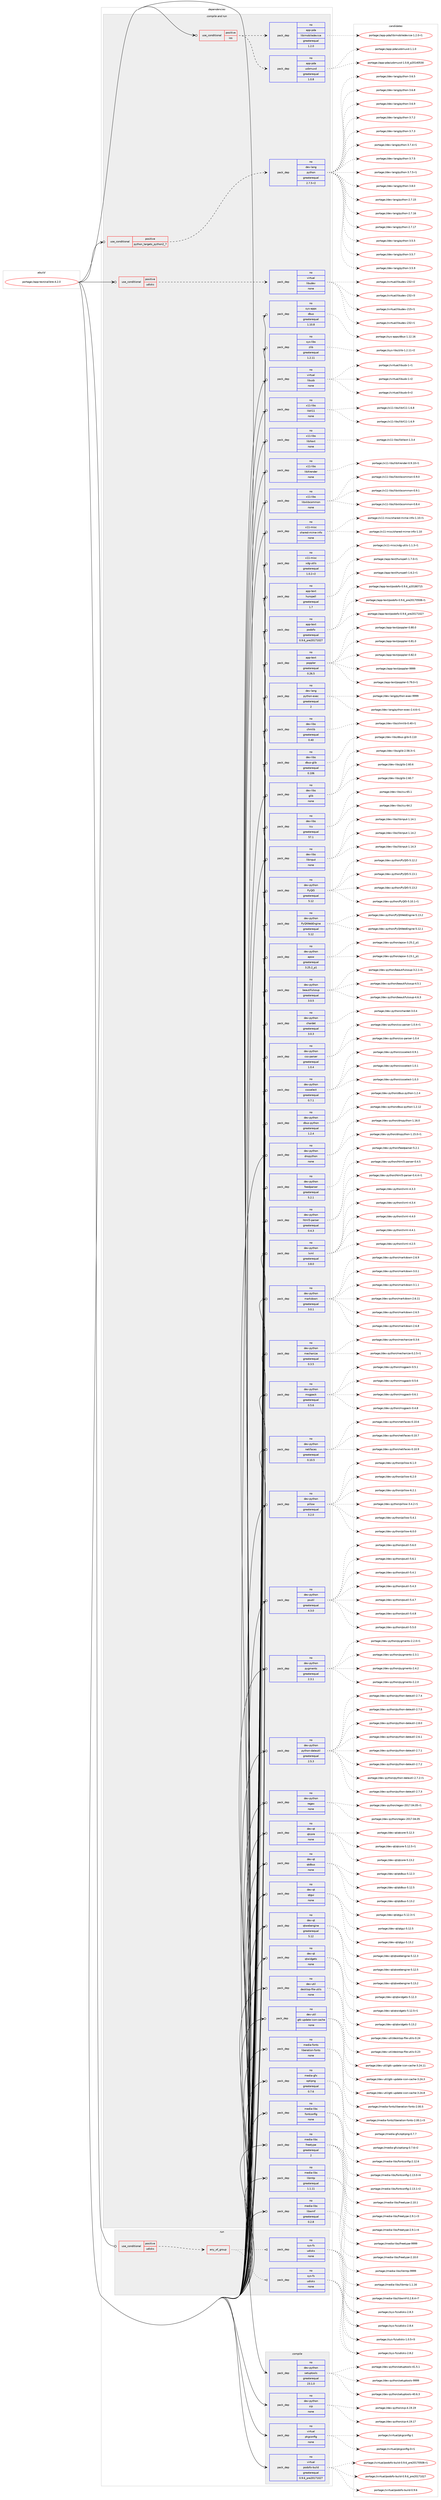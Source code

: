 digraph prolog {

# *************
# Graph options
# *************

newrank=true;
concentrate=true;
compound=true;
graph [rankdir=LR,fontname=Helvetica,fontsize=10,ranksep=1.5];#, ranksep=2.5, nodesep=0.2];
edge  [arrowhead=vee];
node  [fontname=Helvetica,fontsize=10];

# **********
# The ebuild
# **********

subgraph cluster_leftcol {
color=gray;
rank=same;
label=<<i>ebuild</i>>;
id [label="portage://app-text/calibre-4.2.0", color=red, width=4, href="../app-text/calibre-4.2.0.svg"];
}

# ****************
# The dependencies
# ****************

subgraph cluster_midcol {
color=gray;
label=<<i>dependencies</i>>;
subgraph cluster_compile {
fillcolor="#eeeeee";
style=filled;
label=<<i>compile</i>>;
subgraph pack31991 {
dependency43411 [label=<<TABLE BORDER="0" CELLBORDER="1" CELLSPACING="0" CELLPADDING="4" WIDTH="220"><TR><TD ROWSPAN="6" CELLPADDING="30">pack_dep</TD></TR><TR><TD WIDTH="110">no</TD></TR><TR><TD>dev-python</TD></TR><TR><TD>setuptools</TD></TR><TR><TD>greaterequal</TD></TR><TR><TD>23.1.0</TD></TR></TABLE>>, shape=none, color=blue];
}
id:e -> dependency43411:w [weight=20,style="solid",arrowhead="vee"];
subgraph pack31992 {
dependency43412 [label=<<TABLE BORDER="0" CELLBORDER="1" CELLSPACING="0" CELLPADDING="4" WIDTH="220"><TR><TD ROWSPAN="6" CELLPADDING="30">pack_dep</TD></TR><TR><TD WIDTH="110">no</TD></TR><TR><TD>dev-python</TD></TR><TR><TD>sip</TD></TR><TR><TD>none</TD></TR><TR><TD></TD></TR></TABLE>>, shape=none, color=blue];
}
id:e -> dependency43412:w [weight=20,style="solid",arrowhead="vee"];
subgraph pack31993 {
dependency43413 [label=<<TABLE BORDER="0" CELLBORDER="1" CELLSPACING="0" CELLPADDING="4" WIDTH="220"><TR><TD ROWSPAN="6" CELLPADDING="30">pack_dep</TD></TR><TR><TD WIDTH="110">no</TD></TR><TR><TD>virtual</TD></TR><TR><TD>pkgconfig</TD></TR><TR><TD>none</TD></TR><TR><TD></TD></TR></TABLE>>, shape=none, color=blue];
}
id:e -> dependency43413:w [weight=20,style="solid",arrowhead="vee"];
subgraph pack31994 {
dependency43414 [label=<<TABLE BORDER="0" CELLBORDER="1" CELLSPACING="0" CELLPADDING="4" WIDTH="220"><TR><TD ROWSPAN="6" CELLPADDING="30">pack_dep</TD></TR><TR><TD WIDTH="110">no</TD></TR><TR><TD>virtual</TD></TR><TR><TD>podofo-build</TD></TR><TR><TD>greaterequal</TD></TR><TR><TD>0.9.6_pre20171027</TD></TR></TABLE>>, shape=none, color=blue];
}
id:e -> dependency43414:w [weight=20,style="solid",arrowhead="vee"];
}
subgraph cluster_compileandrun {
fillcolor="#eeeeee";
style=filled;
label=<<i>compile and run</i>>;
subgraph cond10691 {
dependency43415 [label=<<TABLE BORDER="0" CELLBORDER="1" CELLSPACING="0" CELLPADDING="4"><TR><TD ROWSPAN="3" CELLPADDING="10">use_conditional</TD></TR><TR><TD>positive</TD></TR><TR><TD>ios</TD></TR></TABLE>>, shape=none, color=red];
subgraph pack31995 {
dependency43416 [label=<<TABLE BORDER="0" CELLBORDER="1" CELLSPACING="0" CELLPADDING="4" WIDTH="220"><TR><TD ROWSPAN="6" CELLPADDING="30">pack_dep</TD></TR><TR><TD WIDTH="110">no</TD></TR><TR><TD>app-pda</TD></TR><TR><TD>usbmuxd</TD></TR><TR><TD>greaterequal</TD></TR><TR><TD>1.0.8</TD></TR></TABLE>>, shape=none, color=blue];
}
dependency43415:e -> dependency43416:w [weight=20,style="dashed",arrowhead="vee"];
subgraph pack31996 {
dependency43417 [label=<<TABLE BORDER="0" CELLBORDER="1" CELLSPACING="0" CELLPADDING="4" WIDTH="220"><TR><TD ROWSPAN="6" CELLPADDING="30">pack_dep</TD></TR><TR><TD WIDTH="110">no</TD></TR><TR><TD>app-pda</TD></TR><TR><TD>libimobiledevice</TD></TR><TR><TD>greaterequal</TD></TR><TR><TD>1.2.0</TD></TR></TABLE>>, shape=none, color=blue];
}
dependency43415:e -> dependency43417:w [weight=20,style="dashed",arrowhead="vee"];
}
id:e -> dependency43415:w [weight=20,style="solid",arrowhead="odotvee"];
subgraph cond10692 {
dependency43418 [label=<<TABLE BORDER="0" CELLBORDER="1" CELLSPACING="0" CELLPADDING="4"><TR><TD ROWSPAN="3" CELLPADDING="10">use_conditional</TD></TR><TR><TD>positive</TD></TR><TR><TD>python_targets_python2_7</TD></TR></TABLE>>, shape=none, color=red];
subgraph pack31997 {
dependency43419 [label=<<TABLE BORDER="0" CELLBORDER="1" CELLSPACING="0" CELLPADDING="4" WIDTH="220"><TR><TD ROWSPAN="6" CELLPADDING="30">pack_dep</TD></TR><TR><TD WIDTH="110">no</TD></TR><TR><TD>dev-lang</TD></TR><TR><TD>python</TD></TR><TR><TD>greaterequal</TD></TR><TR><TD>2.7.5-r2</TD></TR></TABLE>>, shape=none, color=blue];
}
dependency43418:e -> dependency43419:w [weight=20,style="dashed",arrowhead="vee"];
}
id:e -> dependency43418:w [weight=20,style="solid",arrowhead="odotvee"];
subgraph cond10693 {
dependency43420 [label=<<TABLE BORDER="0" CELLBORDER="1" CELLSPACING="0" CELLPADDING="4"><TR><TD ROWSPAN="3" CELLPADDING="10">use_conditional</TD></TR><TR><TD>positive</TD></TR><TR><TD>udisks</TD></TR></TABLE>>, shape=none, color=red];
subgraph pack31998 {
dependency43421 [label=<<TABLE BORDER="0" CELLBORDER="1" CELLSPACING="0" CELLPADDING="4" WIDTH="220"><TR><TD ROWSPAN="6" CELLPADDING="30">pack_dep</TD></TR><TR><TD WIDTH="110">no</TD></TR><TR><TD>virtual</TD></TR><TR><TD>libudev</TD></TR><TR><TD>none</TD></TR><TR><TD></TD></TR></TABLE>>, shape=none, color=blue];
}
dependency43420:e -> dependency43421:w [weight=20,style="dashed",arrowhead="vee"];
}
id:e -> dependency43420:w [weight=20,style="solid",arrowhead="odotvee"];
subgraph pack31999 {
dependency43422 [label=<<TABLE BORDER="0" CELLBORDER="1" CELLSPACING="0" CELLPADDING="4" WIDTH="220"><TR><TD ROWSPAN="6" CELLPADDING="30">pack_dep</TD></TR><TR><TD WIDTH="110">no</TD></TR><TR><TD>app-text</TD></TR><TR><TD>hunspell</TD></TR><TR><TD>greaterequal</TD></TR><TR><TD>1.7</TD></TR></TABLE>>, shape=none, color=blue];
}
id:e -> dependency43422:w [weight=20,style="solid",arrowhead="odotvee"];
subgraph pack32000 {
dependency43423 [label=<<TABLE BORDER="0" CELLBORDER="1" CELLSPACING="0" CELLPADDING="4" WIDTH="220"><TR><TD ROWSPAN="6" CELLPADDING="30">pack_dep</TD></TR><TR><TD WIDTH="110">no</TD></TR><TR><TD>app-text</TD></TR><TR><TD>podofo</TD></TR><TR><TD>greaterequal</TD></TR><TR><TD>0.9.6_pre20171027</TD></TR></TABLE>>, shape=none, color=blue];
}
id:e -> dependency43423:w [weight=20,style="solid",arrowhead="odotvee"];
subgraph pack32001 {
dependency43424 [label=<<TABLE BORDER="0" CELLBORDER="1" CELLSPACING="0" CELLPADDING="4" WIDTH="220"><TR><TD ROWSPAN="6" CELLPADDING="30">pack_dep</TD></TR><TR><TD WIDTH="110">no</TD></TR><TR><TD>app-text</TD></TR><TR><TD>poppler</TD></TR><TR><TD>greaterequal</TD></TR><TR><TD>0.26.5</TD></TR></TABLE>>, shape=none, color=blue];
}
id:e -> dependency43424:w [weight=20,style="solid",arrowhead="odotvee"];
subgraph pack32002 {
dependency43425 [label=<<TABLE BORDER="0" CELLBORDER="1" CELLSPACING="0" CELLPADDING="4" WIDTH="220"><TR><TD ROWSPAN="6" CELLPADDING="30">pack_dep</TD></TR><TR><TD WIDTH="110">no</TD></TR><TR><TD>dev-lang</TD></TR><TR><TD>python-exec</TD></TR><TR><TD>greaterequal</TD></TR><TR><TD>2</TD></TR></TABLE>>, shape=none, color=blue];
}
id:e -> dependency43425:w [weight=20,style="solid",arrowhead="odotvee"];
subgraph pack32003 {
dependency43426 [label=<<TABLE BORDER="0" CELLBORDER="1" CELLSPACING="0" CELLPADDING="4" WIDTH="220"><TR><TD ROWSPAN="6" CELLPADDING="30">pack_dep</TD></TR><TR><TD WIDTH="110">no</TD></TR><TR><TD>dev-libs</TD></TR><TR><TD>chmlib</TD></TR><TR><TD>greaterequal</TD></TR><TR><TD>0.40</TD></TR></TABLE>>, shape=none, color=blue];
}
id:e -> dependency43426:w [weight=20,style="solid",arrowhead="odotvee"];
subgraph pack32004 {
dependency43427 [label=<<TABLE BORDER="0" CELLBORDER="1" CELLSPACING="0" CELLPADDING="4" WIDTH="220"><TR><TD ROWSPAN="6" CELLPADDING="30">pack_dep</TD></TR><TR><TD WIDTH="110">no</TD></TR><TR><TD>dev-libs</TD></TR><TR><TD>dbus-glib</TD></TR><TR><TD>greaterequal</TD></TR><TR><TD>0.106</TD></TR></TABLE>>, shape=none, color=blue];
}
id:e -> dependency43427:w [weight=20,style="solid",arrowhead="odotvee"];
subgraph pack32005 {
dependency43428 [label=<<TABLE BORDER="0" CELLBORDER="1" CELLSPACING="0" CELLPADDING="4" WIDTH="220"><TR><TD ROWSPAN="6" CELLPADDING="30">pack_dep</TD></TR><TR><TD WIDTH="110">no</TD></TR><TR><TD>dev-libs</TD></TR><TR><TD>glib</TD></TR><TR><TD>none</TD></TR><TR><TD></TD></TR></TABLE>>, shape=none, color=blue];
}
id:e -> dependency43428:w [weight=20,style="solid",arrowhead="odotvee"];
subgraph pack32006 {
dependency43429 [label=<<TABLE BORDER="0" CELLBORDER="1" CELLSPACING="0" CELLPADDING="4" WIDTH="220"><TR><TD ROWSPAN="6" CELLPADDING="30">pack_dep</TD></TR><TR><TD WIDTH="110">no</TD></TR><TR><TD>dev-libs</TD></TR><TR><TD>icu</TD></TR><TR><TD>greaterequal</TD></TR><TR><TD>57.1</TD></TR></TABLE>>, shape=none, color=blue];
}
id:e -> dependency43429:w [weight=20,style="solid",arrowhead="odotvee"];
subgraph pack32007 {
dependency43430 [label=<<TABLE BORDER="0" CELLBORDER="1" CELLSPACING="0" CELLPADDING="4" WIDTH="220"><TR><TD ROWSPAN="6" CELLPADDING="30">pack_dep</TD></TR><TR><TD WIDTH="110">no</TD></TR><TR><TD>dev-libs</TD></TR><TR><TD>libinput</TD></TR><TR><TD>none</TD></TR><TR><TD></TD></TR></TABLE>>, shape=none, color=blue];
}
id:e -> dependency43430:w [weight=20,style="solid",arrowhead="odotvee"];
subgraph pack32008 {
dependency43431 [label=<<TABLE BORDER="0" CELLBORDER="1" CELLSPACING="0" CELLPADDING="4" WIDTH="220"><TR><TD ROWSPAN="6" CELLPADDING="30">pack_dep</TD></TR><TR><TD WIDTH="110">no</TD></TR><TR><TD>dev-python</TD></TR><TR><TD>PyQt5</TD></TR><TR><TD>greaterequal</TD></TR><TR><TD>5.12</TD></TR></TABLE>>, shape=none, color=blue];
}
id:e -> dependency43431:w [weight=20,style="solid",arrowhead="odotvee"];
subgraph pack32009 {
dependency43432 [label=<<TABLE BORDER="0" CELLBORDER="1" CELLSPACING="0" CELLPADDING="4" WIDTH="220"><TR><TD ROWSPAN="6" CELLPADDING="30">pack_dep</TD></TR><TR><TD WIDTH="110">no</TD></TR><TR><TD>dev-python</TD></TR><TR><TD>PyQtWebEngine</TD></TR><TR><TD>greaterequal</TD></TR><TR><TD>5.12</TD></TR></TABLE>>, shape=none, color=blue];
}
id:e -> dependency43432:w [weight=20,style="solid",arrowhead="odotvee"];
subgraph pack32010 {
dependency43433 [label=<<TABLE BORDER="0" CELLBORDER="1" CELLSPACING="0" CELLPADDING="4" WIDTH="220"><TR><TD ROWSPAN="6" CELLPADDING="30">pack_dep</TD></TR><TR><TD WIDTH="110">no</TD></TR><TR><TD>dev-python</TD></TR><TR><TD>apsw</TD></TR><TR><TD>greaterequal</TD></TR><TR><TD>3.25.2_p1</TD></TR></TABLE>>, shape=none, color=blue];
}
id:e -> dependency43433:w [weight=20,style="solid",arrowhead="odotvee"];
subgraph pack32011 {
dependency43434 [label=<<TABLE BORDER="0" CELLBORDER="1" CELLSPACING="0" CELLPADDING="4" WIDTH="220"><TR><TD ROWSPAN="6" CELLPADDING="30">pack_dep</TD></TR><TR><TD WIDTH="110">no</TD></TR><TR><TD>dev-python</TD></TR><TR><TD>beautifulsoup</TD></TR><TR><TD>greaterequal</TD></TR><TR><TD>3.0.5</TD></TR></TABLE>>, shape=none, color=blue];
}
id:e -> dependency43434:w [weight=20,style="solid",arrowhead="odotvee"];
subgraph pack32012 {
dependency43435 [label=<<TABLE BORDER="0" CELLBORDER="1" CELLSPACING="0" CELLPADDING="4" WIDTH="220"><TR><TD ROWSPAN="6" CELLPADDING="30">pack_dep</TD></TR><TR><TD WIDTH="110">no</TD></TR><TR><TD>dev-python</TD></TR><TR><TD>chardet</TD></TR><TR><TD>greaterequal</TD></TR><TR><TD>3.0.3</TD></TR></TABLE>>, shape=none, color=blue];
}
id:e -> dependency43435:w [weight=20,style="solid",arrowhead="odotvee"];
subgraph pack32013 {
dependency43436 [label=<<TABLE BORDER="0" CELLBORDER="1" CELLSPACING="0" CELLPADDING="4" WIDTH="220"><TR><TD ROWSPAN="6" CELLPADDING="30">pack_dep</TD></TR><TR><TD WIDTH="110">no</TD></TR><TR><TD>dev-python</TD></TR><TR><TD>css-parser</TD></TR><TR><TD>greaterequal</TD></TR><TR><TD>1.0.4</TD></TR></TABLE>>, shape=none, color=blue];
}
id:e -> dependency43436:w [weight=20,style="solid",arrowhead="odotvee"];
subgraph pack32014 {
dependency43437 [label=<<TABLE BORDER="0" CELLBORDER="1" CELLSPACING="0" CELLPADDING="4" WIDTH="220"><TR><TD ROWSPAN="6" CELLPADDING="30">pack_dep</TD></TR><TR><TD WIDTH="110">no</TD></TR><TR><TD>dev-python</TD></TR><TR><TD>cssselect</TD></TR><TR><TD>greaterequal</TD></TR><TR><TD>0.7.1</TD></TR></TABLE>>, shape=none, color=blue];
}
id:e -> dependency43437:w [weight=20,style="solid",arrowhead="odotvee"];
subgraph pack32015 {
dependency43438 [label=<<TABLE BORDER="0" CELLBORDER="1" CELLSPACING="0" CELLPADDING="4" WIDTH="220"><TR><TD ROWSPAN="6" CELLPADDING="30">pack_dep</TD></TR><TR><TD WIDTH="110">no</TD></TR><TR><TD>dev-python</TD></TR><TR><TD>dbus-python</TD></TR><TR><TD>greaterequal</TD></TR><TR><TD>1.2.4</TD></TR></TABLE>>, shape=none, color=blue];
}
id:e -> dependency43438:w [weight=20,style="solid",arrowhead="odotvee"];
subgraph pack32016 {
dependency43439 [label=<<TABLE BORDER="0" CELLBORDER="1" CELLSPACING="0" CELLPADDING="4" WIDTH="220"><TR><TD ROWSPAN="6" CELLPADDING="30">pack_dep</TD></TR><TR><TD WIDTH="110">no</TD></TR><TR><TD>dev-python</TD></TR><TR><TD>dnspython</TD></TR><TR><TD>none</TD></TR><TR><TD></TD></TR></TABLE>>, shape=none, color=blue];
}
id:e -> dependency43439:w [weight=20,style="solid",arrowhead="odotvee"];
subgraph pack32017 {
dependency43440 [label=<<TABLE BORDER="0" CELLBORDER="1" CELLSPACING="0" CELLPADDING="4" WIDTH="220"><TR><TD ROWSPAN="6" CELLPADDING="30">pack_dep</TD></TR><TR><TD WIDTH="110">no</TD></TR><TR><TD>dev-python</TD></TR><TR><TD>feedparser</TD></TR><TR><TD>greaterequal</TD></TR><TR><TD>5.2.1</TD></TR></TABLE>>, shape=none, color=blue];
}
id:e -> dependency43440:w [weight=20,style="solid",arrowhead="odotvee"];
subgraph pack32018 {
dependency43441 [label=<<TABLE BORDER="0" CELLBORDER="1" CELLSPACING="0" CELLPADDING="4" WIDTH="220"><TR><TD ROWSPAN="6" CELLPADDING="30">pack_dep</TD></TR><TR><TD WIDTH="110">no</TD></TR><TR><TD>dev-python</TD></TR><TR><TD>html5-parser</TD></TR><TR><TD>greaterequal</TD></TR><TR><TD>0.4.3</TD></TR></TABLE>>, shape=none, color=blue];
}
id:e -> dependency43441:w [weight=20,style="solid",arrowhead="odotvee"];
subgraph pack32019 {
dependency43442 [label=<<TABLE BORDER="0" CELLBORDER="1" CELLSPACING="0" CELLPADDING="4" WIDTH="220"><TR><TD ROWSPAN="6" CELLPADDING="30">pack_dep</TD></TR><TR><TD WIDTH="110">no</TD></TR><TR><TD>dev-python</TD></TR><TR><TD>lxml</TD></TR><TR><TD>greaterequal</TD></TR><TR><TD>3.8.0</TD></TR></TABLE>>, shape=none, color=blue];
}
id:e -> dependency43442:w [weight=20,style="solid",arrowhead="odotvee"];
subgraph pack32020 {
dependency43443 [label=<<TABLE BORDER="0" CELLBORDER="1" CELLSPACING="0" CELLPADDING="4" WIDTH="220"><TR><TD ROWSPAN="6" CELLPADDING="30">pack_dep</TD></TR><TR><TD WIDTH="110">no</TD></TR><TR><TD>dev-python</TD></TR><TR><TD>markdown</TD></TR><TR><TD>greaterequal</TD></TR><TR><TD>3.0.1</TD></TR></TABLE>>, shape=none, color=blue];
}
id:e -> dependency43443:w [weight=20,style="solid",arrowhead="odotvee"];
subgraph pack32021 {
dependency43444 [label=<<TABLE BORDER="0" CELLBORDER="1" CELLSPACING="0" CELLPADDING="4" WIDTH="220"><TR><TD ROWSPAN="6" CELLPADDING="30">pack_dep</TD></TR><TR><TD WIDTH="110">no</TD></TR><TR><TD>dev-python</TD></TR><TR><TD>mechanize</TD></TR><TR><TD>greaterequal</TD></TR><TR><TD>0.3.5</TD></TR></TABLE>>, shape=none, color=blue];
}
id:e -> dependency43444:w [weight=20,style="solid",arrowhead="odotvee"];
subgraph pack32022 {
dependency43445 [label=<<TABLE BORDER="0" CELLBORDER="1" CELLSPACING="0" CELLPADDING="4" WIDTH="220"><TR><TD ROWSPAN="6" CELLPADDING="30">pack_dep</TD></TR><TR><TD WIDTH="110">no</TD></TR><TR><TD>dev-python</TD></TR><TR><TD>msgpack</TD></TR><TR><TD>greaterequal</TD></TR><TR><TD>0.5.6</TD></TR></TABLE>>, shape=none, color=blue];
}
id:e -> dependency43445:w [weight=20,style="solid",arrowhead="odotvee"];
subgraph pack32023 {
dependency43446 [label=<<TABLE BORDER="0" CELLBORDER="1" CELLSPACING="0" CELLPADDING="4" WIDTH="220"><TR><TD ROWSPAN="6" CELLPADDING="30">pack_dep</TD></TR><TR><TD WIDTH="110">no</TD></TR><TR><TD>dev-python</TD></TR><TR><TD>netifaces</TD></TR><TR><TD>greaterequal</TD></TR><TR><TD>0.10.5</TD></TR></TABLE>>, shape=none, color=blue];
}
id:e -> dependency43446:w [weight=20,style="solid",arrowhead="odotvee"];
subgraph pack32024 {
dependency43447 [label=<<TABLE BORDER="0" CELLBORDER="1" CELLSPACING="0" CELLPADDING="4" WIDTH="220"><TR><TD ROWSPAN="6" CELLPADDING="30">pack_dep</TD></TR><TR><TD WIDTH="110">no</TD></TR><TR><TD>dev-python</TD></TR><TR><TD>pillow</TD></TR><TR><TD>greaterequal</TD></TR><TR><TD>3.2.0</TD></TR></TABLE>>, shape=none, color=blue];
}
id:e -> dependency43447:w [weight=20,style="solid",arrowhead="odotvee"];
subgraph pack32025 {
dependency43448 [label=<<TABLE BORDER="0" CELLBORDER="1" CELLSPACING="0" CELLPADDING="4" WIDTH="220"><TR><TD ROWSPAN="6" CELLPADDING="30">pack_dep</TD></TR><TR><TD WIDTH="110">no</TD></TR><TR><TD>dev-python</TD></TR><TR><TD>psutil</TD></TR><TR><TD>greaterequal</TD></TR><TR><TD>4.3.0</TD></TR></TABLE>>, shape=none, color=blue];
}
id:e -> dependency43448:w [weight=20,style="solid",arrowhead="odotvee"];
subgraph pack32026 {
dependency43449 [label=<<TABLE BORDER="0" CELLBORDER="1" CELLSPACING="0" CELLPADDING="4" WIDTH="220"><TR><TD ROWSPAN="6" CELLPADDING="30">pack_dep</TD></TR><TR><TD WIDTH="110">no</TD></TR><TR><TD>dev-python</TD></TR><TR><TD>pygments</TD></TR><TR><TD>greaterequal</TD></TR><TR><TD>2.3.1</TD></TR></TABLE>>, shape=none, color=blue];
}
id:e -> dependency43449:w [weight=20,style="solid",arrowhead="odotvee"];
subgraph pack32027 {
dependency43450 [label=<<TABLE BORDER="0" CELLBORDER="1" CELLSPACING="0" CELLPADDING="4" WIDTH="220"><TR><TD ROWSPAN="6" CELLPADDING="30">pack_dep</TD></TR><TR><TD WIDTH="110">no</TD></TR><TR><TD>dev-python</TD></TR><TR><TD>python-dateutil</TD></TR><TR><TD>greaterequal</TD></TR><TR><TD>2.5.3</TD></TR></TABLE>>, shape=none, color=blue];
}
id:e -> dependency43450:w [weight=20,style="solid",arrowhead="odotvee"];
subgraph pack32028 {
dependency43451 [label=<<TABLE BORDER="0" CELLBORDER="1" CELLSPACING="0" CELLPADDING="4" WIDTH="220"><TR><TD ROWSPAN="6" CELLPADDING="30">pack_dep</TD></TR><TR><TD WIDTH="110">no</TD></TR><TR><TD>dev-python</TD></TR><TR><TD>regex</TD></TR><TR><TD>none</TD></TR><TR><TD></TD></TR></TABLE>>, shape=none, color=blue];
}
id:e -> dependency43451:w [weight=20,style="solid",arrowhead="odotvee"];
subgraph pack32029 {
dependency43452 [label=<<TABLE BORDER="0" CELLBORDER="1" CELLSPACING="0" CELLPADDING="4" WIDTH="220"><TR><TD ROWSPAN="6" CELLPADDING="30">pack_dep</TD></TR><TR><TD WIDTH="110">no</TD></TR><TR><TD>dev-qt</TD></TR><TR><TD>qtcore</TD></TR><TR><TD>none</TD></TR><TR><TD></TD></TR></TABLE>>, shape=none, color=blue];
}
id:e -> dependency43452:w [weight=20,style="solid",arrowhead="odotvee"];
subgraph pack32030 {
dependency43453 [label=<<TABLE BORDER="0" CELLBORDER="1" CELLSPACING="0" CELLPADDING="4" WIDTH="220"><TR><TD ROWSPAN="6" CELLPADDING="30">pack_dep</TD></TR><TR><TD WIDTH="110">no</TD></TR><TR><TD>dev-qt</TD></TR><TR><TD>qtdbus</TD></TR><TR><TD>none</TD></TR><TR><TD></TD></TR></TABLE>>, shape=none, color=blue];
}
id:e -> dependency43453:w [weight=20,style="solid",arrowhead="odotvee"];
subgraph pack32031 {
dependency43454 [label=<<TABLE BORDER="0" CELLBORDER="1" CELLSPACING="0" CELLPADDING="4" WIDTH="220"><TR><TD ROWSPAN="6" CELLPADDING="30">pack_dep</TD></TR><TR><TD WIDTH="110">no</TD></TR><TR><TD>dev-qt</TD></TR><TR><TD>qtgui</TD></TR><TR><TD>none</TD></TR><TR><TD></TD></TR></TABLE>>, shape=none, color=blue];
}
id:e -> dependency43454:w [weight=20,style="solid",arrowhead="odotvee"];
subgraph pack32032 {
dependency43455 [label=<<TABLE BORDER="0" CELLBORDER="1" CELLSPACING="0" CELLPADDING="4" WIDTH="220"><TR><TD ROWSPAN="6" CELLPADDING="30">pack_dep</TD></TR><TR><TD WIDTH="110">no</TD></TR><TR><TD>dev-qt</TD></TR><TR><TD>qtwebengine</TD></TR><TR><TD>greaterequal</TD></TR><TR><TD>5.12</TD></TR></TABLE>>, shape=none, color=blue];
}
id:e -> dependency43455:w [weight=20,style="solid",arrowhead="odotvee"];
subgraph pack32033 {
dependency43456 [label=<<TABLE BORDER="0" CELLBORDER="1" CELLSPACING="0" CELLPADDING="4" WIDTH="220"><TR><TD ROWSPAN="6" CELLPADDING="30">pack_dep</TD></TR><TR><TD WIDTH="110">no</TD></TR><TR><TD>dev-qt</TD></TR><TR><TD>qtwidgets</TD></TR><TR><TD>none</TD></TR><TR><TD></TD></TR></TABLE>>, shape=none, color=blue];
}
id:e -> dependency43456:w [weight=20,style="solid",arrowhead="odotvee"];
subgraph pack32034 {
dependency43457 [label=<<TABLE BORDER="0" CELLBORDER="1" CELLSPACING="0" CELLPADDING="4" WIDTH="220"><TR><TD ROWSPAN="6" CELLPADDING="30">pack_dep</TD></TR><TR><TD WIDTH="110">no</TD></TR><TR><TD>dev-util</TD></TR><TR><TD>desktop-file-utils</TD></TR><TR><TD>none</TD></TR><TR><TD></TD></TR></TABLE>>, shape=none, color=blue];
}
id:e -> dependency43457:w [weight=20,style="solid",arrowhead="odotvee"];
subgraph pack32035 {
dependency43458 [label=<<TABLE BORDER="0" CELLBORDER="1" CELLSPACING="0" CELLPADDING="4" WIDTH="220"><TR><TD ROWSPAN="6" CELLPADDING="30">pack_dep</TD></TR><TR><TD WIDTH="110">no</TD></TR><TR><TD>dev-util</TD></TR><TR><TD>gtk-update-icon-cache</TD></TR><TR><TD>none</TD></TR><TR><TD></TD></TR></TABLE>>, shape=none, color=blue];
}
id:e -> dependency43458:w [weight=20,style="solid",arrowhead="odotvee"];
subgraph pack32036 {
dependency43459 [label=<<TABLE BORDER="0" CELLBORDER="1" CELLSPACING="0" CELLPADDING="4" WIDTH="220"><TR><TD ROWSPAN="6" CELLPADDING="30">pack_dep</TD></TR><TR><TD WIDTH="110">no</TD></TR><TR><TD>media-fonts</TD></TR><TR><TD>liberation-fonts</TD></TR><TR><TD>none</TD></TR><TR><TD></TD></TR></TABLE>>, shape=none, color=blue];
}
id:e -> dependency43459:w [weight=20,style="solid",arrowhead="odotvee"];
subgraph pack32037 {
dependency43460 [label=<<TABLE BORDER="0" CELLBORDER="1" CELLSPACING="0" CELLPADDING="4" WIDTH="220"><TR><TD ROWSPAN="6" CELLPADDING="30">pack_dep</TD></TR><TR><TD WIDTH="110">no</TD></TR><TR><TD>media-gfx</TD></TR><TR><TD>optipng</TD></TR><TR><TD>greaterequal</TD></TR><TR><TD>0.7.6</TD></TR></TABLE>>, shape=none, color=blue];
}
id:e -> dependency43460:w [weight=20,style="solid",arrowhead="odotvee"];
subgraph pack32038 {
dependency43461 [label=<<TABLE BORDER="0" CELLBORDER="1" CELLSPACING="0" CELLPADDING="4" WIDTH="220"><TR><TD ROWSPAN="6" CELLPADDING="30">pack_dep</TD></TR><TR><TD WIDTH="110">no</TD></TR><TR><TD>media-libs</TD></TR><TR><TD>fontconfig</TD></TR><TR><TD>none</TD></TR><TR><TD></TD></TR></TABLE>>, shape=none, color=blue];
}
id:e -> dependency43461:w [weight=20,style="solid",arrowhead="odotvee"];
subgraph pack32039 {
dependency43462 [label=<<TABLE BORDER="0" CELLBORDER="1" CELLSPACING="0" CELLPADDING="4" WIDTH="220"><TR><TD ROWSPAN="6" CELLPADDING="30">pack_dep</TD></TR><TR><TD WIDTH="110">no</TD></TR><TR><TD>media-libs</TD></TR><TR><TD>freetype</TD></TR><TR><TD>greaterequal</TD></TR><TR><TD>2</TD></TR></TABLE>>, shape=none, color=blue];
}
id:e -> dependency43462:w [weight=20,style="solid",arrowhead="odotvee"];
subgraph pack32040 {
dependency43463 [label=<<TABLE BORDER="0" CELLBORDER="1" CELLSPACING="0" CELLPADDING="4" WIDTH="220"><TR><TD ROWSPAN="6" CELLPADDING="30">pack_dep</TD></TR><TR><TD WIDTH="110">no</TD></TR><TR><TD>media-libs</TD></TR><TR><TD>libmtp</TD></TR><TR><TD>greaterequal</TD></TR><TR><TD>1.1.11</TD></TR></TABLE>>, shape=none, color=blue];
}
id:e -> dependency43463:w [weight=20,style="solid",arrowhead="odotvee"];
subgraph pack32041 {
dependency43464 [label=<<TABLE BORDER="0" CELLBORDER="1" CELLSPACING="0" CELLPADDING="4" WIDTH="220"><TR><TD ROWSPAN="6" CELLPADDING="30">pack_dep</TD></TR><TR><TD WIDTH="110">no</TD></TR><TR><TD>media-libs</TD></TR><TR><TD>libwmf</TD></TR><TR><TD>greaterequal</TD></TR><TR><TD>0.2.8</TD></TR></TABLE>>, shape=none, color=blue];
}
id:e -> dependency43464:w [weight=20,style="solid",arrowhead="odotvee"];
subgraph pack32042 {
dependency43465 [label=<<TABLE BORDER="0" CELLBORDER="1" CELLSPACING="0" CELLPADDING="4" WIDTH="220"><TR><TD ROWSPAN="6" CELLPADDING="30">pack_dep</TD></TR><TR><TD WIDTH="110">no</TD></TR><TR><TD>sys-apps</TD></TR><TR><TD>dbus</TD></TR><TR><TD>greaterequal</TD></TR><TR><TD>1.10.8</TD></TR></TABLE>>, shape=none, color=blue];
}
id:e -> dependency43465:w [weight=20,style="solid",arrowhead="odotvee"];
subgraph pack32043 {
dependency43466 [label=<<TABLE BORDER="0" CELLBORDER="1" CELLSPACING="0" CELLPADDING="4" WIDTH="220"><TR><TD ROWSPAN="6" CELLPADDING="30">pack_dep</TD></TR><TR><TD WIDTH="110">no</TD></TR><TR><TD>sys-libs</TD></TR><TR><TD>zlib</TD></TR><TR><TD>greaterequal</TD></TR><TR><TD>1.2.11</TD></TR></TABLE>>, shape=none, color=blue];
}
id:e -> dependency43466:w [weight=20,style="solid",arrowhead="odotvee"];
subgraph pack32044 {
dependency43467 [label=<<TABLE BORDER="0" CELLBORDER="1" CELLSPACING="0" CELLPADDING="4" WIDTH="220"><TR><TD ROWSPAN="6" CELLPADDING="30">pack_dep</TD></TR><TR><TD WIDTH="110">no</TD></TR><TR><TD>virtual</TD></TR><TR><TD>libusb</TD></TR><TR><TD>none</TD></TR><TR><TD></TD></TR></TABLE>>, shape=none, color=blue];
}
id:e -> dependency43467:w [weight=20,style="solid",arrowhead="odotvee"];
subgraph pack32045 {
dependency43468 [label=<<TABLE BORDER="0" CELLBORDER="1" CELLSPACING="0" CELLPADDING="4" WIDTH="220"><TR><TD ROWSPAN="6" CELLPADDING="30">pack_dep</TD></TR><TR><TD WIDTH="110">no</TD></TR><TR><TD>x11-libs</TD></TR><TR><TD>libX11</TD></TR><TR><TD>none</TD></TR><TR><TD></TD></TR></TABLE>>, shape=none, color=blue];
}
id:e -> dependency43468:w [weight=20,style="solid",arrowhead="odotvee"];
subgraph pack32046 {
dependency43469 [label=<<TABLE BORDER="0" CELLBORDER="1" CELLSPACING="0" CELLPADDING="4" WIDTH="220"><TR><TD ROWSPAN="6" CELLPADDING="30">pack_dep</TD></TR><TR><TD WIDTH="110">no</TD></TR><TR><TD>x11-libs</TD></TR><TR><TD>libXext</TD></TR><TR><TD>none</TD></TR><TR><TD></TD></TR></TABLE>>, shape=none, color=blue];
}
id:e -> dependency43469:w [weight=20,style="solid",arrowhead="odotvee"];
subgraph pack32047 {
dependency43470 [label=<<TABLE BORDER="0" CELLBORDER="1" CELLSPACING="0" CELLPADDING="4" WIDTH="220"><TR><TD ROWSPAN="6" CELLPADDING="30">pack_dep</TD></TR><TR><TD WIDTH="110">no</TD></TR><TR><TD>x11-libs</TD></TR><TR><TD>libXrender</TD></TR><TR><TD>none</TD></TR><TR><TD></TD></TR></TABLE>>, shape=none, color=blue];
}
id:e -> dependency43470:w [weight=20,style="solid",arrowhead="odotvee"];
subgraph pack32048 {
dependency43471 [label=<<TABLE BORDER="0" CELLBORDER="1" CELLSPACING="0" CELLPADDING="4" WIDTH="220"><TR><TD ROWSPAN="6" CELLPADDING="30">pack_dep</TD></TR><TR><TD WIDTH="110">no</TD></TR><TR><TD>x11-libs</TD></TR><TR><TD>libxkbcommon</TD></TR><TR><TD>none</TD></TR><TR><TD></TD></TR></TABLE>>, shape=none, color=blue];
}
id:e -> dependency43471:w [weight=20,style="solid",arrowhead="odotvee"];
subgraph pack32049 {
dependency43472 [label=<<TABLE BORDER="0" CELLBORDER="1" CELLSPACING="0" CELLPADDING="4" WIDTH="220"><TR><TD ROWSPAN="6" CELLPADDING="30">pack_dep</TD></TR><TR><TD WIDTH="110">no</TD></TR><TR><TD>x11-misc</TD></TR><TR><TD>shared-mime-info</TD></TR><TR><TD>none</TD></TR><TR><TD></TD></TR></TABLE>>, shape=none, color=blue];
}
id:e -> dependency43472:w [weight=20,style="solid",arrowhead="odotvee"];
subgraph pack32050 {
dependency43473 [label=<<TABLE BORDER="0" CELLBORDER="1" CELLSPACING="0" CELLPADDING="4" WIDTH="220"><TR><TD ROWSPAN="6" CELLPADDING="30">pack_dep</TD></TR><TR><TD WIDTH="110">no</TD></TR><TR><TD>x11-misc</TD></TR><TR><TD>xdg-utils</TD></TR><TR><TD>greaterequal</TD></TR><TR><TD>1.0.2-r2</TD></TR></TABLE>>, shape=none, color=blue];
}
id:e -> dependency43473:w [weight=20,style="solid",arrowhead="odotvee"];
}
subgraph cluster_run {
fillcolor="#eeeeee";
style=filled;
label=<<i>run</i>>;
subgraph cond10694 {
dependency43474 [label=<<TABLE BORDER="0" CELLBORDER="1" CELLSPACING="0" CELLPADDING="4"><TR><TD ROWSPAN="3" CELLPADDING="10">use_conditional</TD></TR><TR><TD>positive</TD></TR><TR><TD>udisks</TD></TR></TABLE>>, shape=none, color=red];
subgraph any705 {
dependency43475 [label=<<TABLE BORDER="0" CELLBORDER="1" CELLSPACING="0" CELLPADDING="4"><TR><TD CELLPADDING="10">any_of_group</TD></TR></TABLE>>, shape=none, color=red];subgraph pack32051 {
dependency43476 [label=<<TABLE BORDER="0" CELLBORDER="1" CELLSPACING="0" CELLPADDING="4" WIDTH="220"><TR><TD ROWSPAN="6" CELLPADDING="30">pack_dep</TD></TR><TR><TD WIDTH="110">no</TD></TR><TR><TD>sys-fs</TD></TR><TR><TD>udisks</TD></TR><TR><TD>none</TD></TR><TR><TD></TD></TR></TABLE>>, shape=none, color=blue];
}
dependency43475:e -> dependency43476:w [weight=20,style="dotted",arrowhead="oinv"];
subgraph pack32052 {
dependency43477 [label=<<TABLE BORDER="0" CELLBORDER="1" CELLSPACING="0" CELLPADDING="4" WIDTH="220"><TR><TD ROWSPAN="6" CELLPADDING="30">pack_dep</TD></TR><TR><TD WIDTH="110">no</TD></TR><TR><TD>sys-fs</TD></TR><TR><TD>udisks</TD></TR><TR><TD>none</TD></TR><TR><TD></TD></TR></TABLE>>, shape=none, color=blue];
}
dependency43475:e -> dependency43477:w [weight=20,style="dotted",arrowhead="oinv"];
}
dependency43474:e -> dependency43475:w [weight=20,style="dashed",arrowhead="vee"];
}
id:e -> dependency43474:w [weight=20,style="solid",arrowhead="odot"];
}
}

# **************
# The candidates
# **************

subgraph cluster_choices {
rank=same;
color=gray;
label=<<i>candidates</i>>;

subgraph choice31991 {
color=black;
nodesep=1;
choiceportage100101118451121211161041111104711510111611711211611111110811545524846544651 [label="portage://dev-python/setuptools-40.6.3", color=red, width=4,href="../dev-python/setuptools-40.6.3.svg"];
choiceportage100101118451121211161041111104711510111611711211611111110811545524946534649 [label="portage://dev-python/setuptools-41.5.1", color=red, width=4,href="../dev-python/setuptools-41.5.1.svg"];
choiceportage10010111845112121116104111110471151011161171121161111111081154557575757 [label="portage://dev-python/setuptools-9999", color=red, width=4,href="../dev-python/setuptools-9999.svg"];
dependency43411:e -> choiceportage100101118451121211161041111104711510111611711211611111110811545524846544651:w [style=dotted,weight="100"];
dependency43411:e -> choiceportage100101118451121211161041111104711510111611711211611111110811545524946534649:w [style=dotted,weight="100"];
dependency43411:e -> choiceportage10010111845112121116104111110471151011161171121161111111081154557575757:w [style=dotted,weight="100"];
}
subgraph choice31992 {
color=black;
nodesep=1;
choiceportage10010111845112121116104111110471151051124552464957464955 [label="portage://dev-python/sip-4.19.17", color=red, width=4,href="../dev-python/sip-4.19.17.svg"];
choiceportage10010111845112121116104111110471151051124552464957464957 [label="portage://dev-python/sip-4.19.19", color=red, width=4,href="../dev-python/sip-4.19.19.svg"];
dependency43412:e -> choiceportage10010111845112121116104111110471151051124552464957464955:w [style=dotted,weight="100"];
dependency43412:e -> choiceportage10010111845112121116104111110471151051124552464957464957:w [style=dotted,weight="100"];
}
subgraph choice31993 {
color=black;
nodesep=1;
choiceportage11810511411611797108471121071039911111010210510345484511449 [label="portage://virtual/pkgconfig-0-r1", color=red, width=4,href="../virtual/pkgconfig-0-r1.svg"];
choiceportage1181051141161179710847112107103991111101021051034549 [label="portage://virtual/pkgconfig-1", color=red, width=4,href="../virtual/pkgconfig-1.svg"];
dependency43413:e -> choiceportage11810511411611797108471121071039911111010210510345484511449:w [style=dotted,weight="100"];
dependency43413:e -> choiceportage1181051141161179710847112107103991111101021051034549:w [style=dotted,weight="100"];
}
subgraph choice31994 {
color=black;
nodesep=1;
choiceportage11810511411611797108471121111001111021114598117105108100454846574654 [label="portage://virtual/podofo-build-0.9.6", color=red, width=4,href="../virtual/podofo-build-0.9.6.svg"];
choiceportage118105114116117971084711211110011110211145981171051081004548465746549511211410150484955485348564511449 [label="portage://virtual/podofo-build-0.9.6_pre20170508-r1", color=red, width=4,href="../virtual/podofo-build-0.9.6_pre20170508-r1.svg"];
choiceportage11810511411611797108471121111001111021114598117105108100454846574654951121141015048495549485055 [label="portage://virtual/podofo-build-0.9.6_pre20171027", color=red, width=4,href="../virtual/podofo-build-0.9.6_pre20171027.svg"];
dependency43414:e -> choiceportage11810511411611797108471121111001111021114598117105108100454846574654:w [style=dotted,weight="100"];
dependency43414:e -> choiceportage118105114116117971084711211110011110211145981171051081004548465746549511211410150484955485348564511449:w [style=dotted,weight="100"];
dependency43414:e -> choiceportage11810511411611797108471121111001111021114598117105108100454846574654951121141015048495549485055:w [style=dotted,weight="100"];
}
subgraph choice31995 {
color=black;
nodesep=1;
choiceportage9711211245112100974711711598109117120100454946484656951125048495248535148 [label="portage://app-pda/usbmuxd-1.0.8_p20140530", color=red, width=4,href="../app-pda/usbmuxd-1.0.8_p20140530.svg"];
choiceportage9711211245112100974711711598109117120100454946494648 [label="portage://app-pda/usbmuxd-1.1.0", color=red, width=4,href="../app-pda/usbmuxd-1.1.0.svg"];
dependency43416:e -> choiceportage9711211245112100974711711598109117120100454946484656951125048495248535148:w [style=dotted,weight="100"];
dependency43416:e -> choiceportage9711211245112100974711711598109117120100454946494648:w [style=dotted,weight="100"];
}
subgraph choice31996 {
color=black;
nodesep=1;
choiceportage971121124511210097471081059810510911198105108101100101118105991014549465046484511449 [label="portage://app-pda/libimobiledevice-1.2.0-r1", color=red, width=4,href="../app-pda/libimobiledevice-1.2.0-r1.svg"];
dependency43417:e -> choiceportage971121124511210097471081059810510911198105108101100101118105991014549465046484511449:w [style=dotted,weight="100"];
}
subgraph choice31997 {
color=black;
nodesep=1;
choiceportage10010111845108971101034711212111610411111045504655464953 [label="portage://dev-lang/python-2.7.15", color=red, width=4,href="../dev-lang/python-2.7.15.svg"];
choiceportage10010111845108971101034711212111610411111045504655464954 [label="portage://dev-lang/python-2.7.16", color=red, width=4,href="../dev-lang/python-2.7.16.svg"];
choiceportage10010111845108971101034711212111610411111045504655464955 [label="portage://dev-lang/python-2.7.17", color=red, width=4,href="../dev-lang/python-2.7.17.svg"];
choiceportage100101118451089711010347112121116104111110455146534653 [label="portage://dev-lang/python-3.5.5", color=red, width=4,href="../dev-lang/python-3.5.5.svg"];
choiceportage100101118451089711010347112121116104111110455146534655 [label="portage://dev-lang/python-3.5.7", color=red, width=4,href="../dev-lang/python-3.5.7.svg"];
choiceportage100101118451089711010347112121116104111110455146534657 [label="portage://dev-lang/python-3.5.9", color=red, width=4,href="../dev-lang/python-3.5.9.svg"];
choiceportage100101118451089711010347112121116104111110455146544653 [label="portage://dev-lang/python-3.6.5", color=red, width=4,href="../dev-lang/python-3.6.5.svg"];
choiceportage100101118451089711010347112121116104111110455146544656 [label="portage://dev-lang/python-3.6.8", color=red, width=4,href="../dev-lang/python-3.6.8.svg"];
choiceportage100101118451089711010347112121116104111110455146544657 [label="portage://dev-lang/python-3.6.9", color=red, width=4,href="../dev-lang/python-3.6.9.svg"];
choiceportage100101118451089711010347112121116104111110455146554650 [label="portage://dev-lang/python-3.7.2", color=red, width=4,href="../dev-lang/python-3.7.2.svg"];
choiceportage100101118451089711010347112121116104111110455146554651 [label="portage://dev-lang/python-3.7.3", color=red, width=4,href="../dev-lang/python-3.7.3.svg"];
choiceportage1001011184510897110103471121211161041111104551465546524511449 [label="portage://dev-lang/python-3.7.4-r1", color=red, width=4,href="../dev-lang/python-3.7.4-r1.svg"];
choiceportage100101118451089711010347112121116104111110455146554653 [label="portage://dev-lang/python-3.7.5", color=red, width=4,href="../dev-lang/python-3.7.5.svg"];
choiceportage1001011184510897110103471121211161041111104551465546534511449 [label="portage://dev-lang/python-3.7.5-r1", color=red, width=4,href="../dev-lang/python-3.7.5-r1.svg"];
choiceportage100101118451089711010347112121116104111110455146564648 [label="portage://dev-lang/python-3.8.0", color=red, width=4,href="../dev-lang/python-3.8.0.svg"];
dependency43419:e -> choiceportage10010111845108971101034711212111610411111045504655464953:w [style=dotted,weight="100"];
dependency43419:e -> choiceportage10010111845108971101034711212111610411111045504655464954:w [style=dotted,weight="100"];
dependency43419:e -> choiceportage10010111845108971101034711212111610411111045504655464955:w [style=dotted,weight="100"];
dependency43419:e -> choiceportage100101118451089711010347112121116104111110455146534653:w [style=dotted,weight="100"];
dependency43419:e -> choiceportage100101118451089711010347112121116104111110455146534655:w [style=dotted,weight="100"];
dependency43419:e -> choiceportage100101118451089711010347112121116104111110455146534657:w [style=dotted,weight="100"];
dependency43419:e -> choiceportage100101118451089711010347112121116104111110455146544653:w [style=dotted,weight="100"];
dependency43419:e -> choiceportage100101118451089711010347112121116104111110455146544656:w [style=dotted,weight="100"];
dependency43419:e -> choiceportage100101118451089711010347112121116104111110455146544657:w [style=dotted,weight="100"];
dependency43419:e -> choiceportage100101118451089711010347112121116104111110455146554650:w [style=dotted,weight="100"];
dependency43419:e -> choiceportage100101118451089711010347112121116104111110455146554651:w [style=dotted,weight="100"];
dependency43419:e -> choiceportage1001011184510897110103471121211161041111104551465546524511449:w [style=dotted,weight="100"];
dependency43419:e -> choiceportage100101118451089711010347112121116104111110455146554653:w [style=dotted,weight="100"];
dependency43419:e -> choiceportage1001011184510897110103471121211161041111104551465546534511449:w [style=dotted,weight="100"];
dependency43419:e -> choiceportage100101118451089711010347112121116104111110455146564648:w [style=dotted,weight="100"];
}
subgraph choice31998 {
color=black;
nodesep=1;
choiceportage118105114116117971084710810598117100101118455049534511449 [label="portage://virtual/libudev-215-r1", color=red, width=4,href="../virtual/libudev-215-r1.svg"];
choiceportage118105114116117971084710810598117100101118455051504511449 [label="portage://virtual/libudev-232-r1", color=red, width=4,href="../virtual/libudev-232-r1.svg"];
choiceportage118105114116117971084710810598117100101118455051504511450 [label="portage://virtual/libudev-232-r2", color=red, width=4,href="../virtual/libudev-232-r2.svg"];
choiceportage118105114116117971084710810598117100101118455051504511451 [label="portage://virtual/libudev-232-r3", color=red, width=4,href="../virtual/libudev-232-r3.svg"];
dependency43421:e -> choiceportage118105114116117971084710810598117100101118455049534511449:w [style=dotted,weight="100"];
dependency43421:e -> choiceportage118105114116117971084710810598117100101118455051504511449:w [style=dotted,weight="100"];
dependency43421:e -> choiceportage118105114116117971084710810598117100101118455051504511450:w [style=dotted,weight="100"];
dependency43421:e -> choiceportage118105114116117971084710810598117100101118455051504511451:w [style=dotted,weight="100"];
}
subgraph choice31999 {
color=black;
nodesep=1;
choiceportage9711211245116101120116471041171101151121011081084549465446504511449 [label="portage://app-text/hunspell-1.6.2-r1", color=red, width=4,href="../app-text/hunspell-1.6.2-r1.svg"];
choiceportage9711211245116101120116471041171101151121011081084549465546484511449 [label="portage://app-text/hunspell-1.7.0-r1", color=red, width=4,href="../app-text/hunspell-1.7.0-r1.svg"];
dependency43422:e -> choiceportage9711211245116101120116471041171101151121011081084549465446504511449:w [style=dotted,weight="100"];
dependency43422:e -> choiceportage9711211245116101120116471041171101151121011081084549465546484511449:w [style=dotted,weight="100"];
}
subgraph choice32000 {
color=black;
nodesep=1;
choiceportage971121124511610112011647112111100111102111454846574654951125048495648554953 [label="portage://app-text/podofo-0.9.6_p20180715", color=red, width=4,href="../app-text/podofo-0.9.6_p20180715.svg"];
choiceportage9711211245116101120116471121111001111021114548465746549511211410150484955485348564511449 [label="portage://app-text/podofo-0.9.6_pre20170508-r1", color=red, width=4,href="../app-text/podofo-0.9.6_pre20170508-r1.svg"];
choiceportage971121124511610112011647112111100111102111454846574654951121141015048495549485055 [label="portage://app-text/podofo-0.9.6_pre20171027", color=red, width=4,href="../app-text/podofo-0.9.6_pre20171027.svg"];
dependency43423:e -> choiceportage971121124511610112011647112111100111102111454846574654951125048495648554953:w [style=dotted,weight="100"];
dependency43423:e -> choiceportage9711211245116101120116471121111001111021114548465746549511211410150484955485348564511449:w [style=dotted,weight="100"];
dependency43423:e -> choiceportage971121124511610112011647112111100111102111454846574654951121141015048495549485055:w [style=dotted,weight="100"];
}
subgraph choice32001 {
color=black;
nodesep=1;
choiceportage971121124511610112011647112111112112108101114454846555746484511449 [label="portage://app-text/poppler-0.79.0-r1", color=red, width=4,href="../app-text/poppler-0.79.0-r1.svg"];
choiceportage97112112451161011201164711211111211210810111445484656484648 [label="portage://app-text/poppler-0.80.0", color=red, width=4,href="../app-text/poppler-0.80.0.svg"];
choiceportage97112112451161011201164711211111211210810111445484656494648 [label="portage://app-text/poppler-0.81.0", color=red, width=4,href="../app-text/poppler-0.81.0.svg"];
choiceportage97112112451161011201164711211111211210810111445484656504648 [label="portage://app-text/poppler-0.82.0", color=red, width=4,href="../app-text/poppler-0.82.0.svg"];
choiceportage9711211245116101120116471121111121121081011144557575757 [label="portage://app-text/poppler-9999", color=red, width=4,href="../app-text/poppler-9999.svg"];
dependency43424:e -> choiceportage971121124511610112011647112111112112108101114454846555746484511449:w [style=dotted,weight="100"];
dependency43424:e -> choiceportage97112112451161011201164711211111211210810111445484656484648:w [style=dotted,weight="100"];
dependency43424:e -> choiceportage97112112451161011201164711211111211210810111445484656494648:w [style=dotted,weight="100"];
dependency43424:e -> choiceportage97112112451161011201164711211111211210810111445484656504648:w [style=dotted,weight="100"];
dependency43424:e -> choiceportage9711211245116101120116471121111121121081011144557575757:w [style=dotted,weight="100"];
}
subgraph choice32002 {
color=black;
nodesep=1;
choiceportage10010111845108971101034711212111610411111045101120101994550465246544511449 [label="portage://dev-lang/python-exec-2.4.6-r1", color=red, width=4,href="../dev-lang/python-exec-2.4.6-r1.svg"];
choiceportage10010111845108971101034711212111610411111045101120101994557575757 [label="portage://dev-lang/python-exec-9999", color=red, width=4,href="../dev-lang/python-exec-9999.svg"];
dependency43425:e -> choiceportage10010111845108971101034711212111610411111045101120101994550465246544511449:w [style=dotted,weight="100"];
dependency43425:e -> choiceportage10010111845108971101034711212111610411111045101120101994557575757:w [style=dotted,weight="100"];
}
subgraph choice32003 {
color=black;
nodesep=1;
choiceportage100101118451081059811547991041091081059845484652484511449 [label="portage://dev-libs/chmlib-0.40-r1", color=red, width=4,href="../dev-libs/chmlib-0.40-r1.svg"];
dependency43426:e -> choiceportage100101118451081059811547991041091081059845484652484511449:w [style=dotted,weight="100"];
}
subgraph choice32004 {
color=black;
nodesep=1;
choiceportage100101118451081059811547100981171154510310810598454846494948 [label="portage://dev-libs/dbus-glib-0.110", color=red, width=4,href="../dev-libs/dbus-glib-0.110.svg"];
dependency43427:e -> choiceportage100101118451081059811547100981171154510310810598454846494948:w [style=dotted,weight="100"];
}
subgraph choice32005 {
color=black;
nodesep=1;
choiceportage10010111845108105981154710310810598455046535646514511449 [label="portage://dev-libs/glib-2.58.3-r1", color=red, width=4,href="../dev-libs/glib-2.58.3-r1.svg"];
choiceportage1001011184510810598115471031081059845504654484654 [label="portage://dev-libs/glib-2.60.6", color=red, width=4,href="../dev-libs/glib-2.60.6.svg"];
choiceportage1001011184510810598115471031081059845504654484655 [label="portage://dev-libs/glib-2.60.7", color=red, width=4,href="../dev-libs/glib-2.60.7.svg"];
dependency43428:e -> choiceportage10010111845108105981154710310810598455046535646514511449:w [style=dotted,weight="100"];
dependency43428:e -> choiceportage1001011184510810598115471031081059845504654484654:w [style=dotted,weight="100"];
dependency43428:e -> choiceportage1001011184510810598115471031081059845504654484655:w [style=dotted,weight="100"];
}
subgraph choice32006 {
color=black;
nodesep=1;
choiceportage100101118451081059811547105991174554524650 [label="portage://dev-libs/icu-64.2", color=red, width=4,href="../dev-libs/icu-64.2.svg"];
choiceportage100101118451081059811547105991174554534649 [label="portage://dev-libs/icu-65.1", color=red, width=4,href="../dev-libs/icu-65.1.svg"];
dependency43429:e -> choiceportage100101118451081059811547105991174554524650:w [style=dotted,weight="100"];
dependency43429:e -> choiceportage100101118451081059811547105991174554534649:w [style=dotted,weight="100"];
}
subgraph choice32007 {
color=black;
nodesep=1;
choiceportage1001011184510810598115471081059810511011211711645494649524649 [label="portage://dev-libs/libinput-1.14.1", color=red, width=4,href="../dev-libs/libinput-1.14.1.svg"];
choiceportage1001011184510810598115471081059810511011211711645494649524650 [label="portage://dev-libs/libinput-1.14.2", color=red, width=4,href="../dev-libs/libinput-1.14.2.svg"];
choiceportage1001011184510810598115471081059810511011211711645494649524651 [label="portage://dev-libs/libinput-1.14.3", color=red, width=4,href="../dev-libs/libinput-1.14.3.svg"];
dependency43430:e -> choiceportage1001011184510810598115471081059810511011211711645494649524649:w [style=dotted,weight="100"];
dependency43430:e -> choiceportage1001011184510810598115471081059810511011211711645494649524650:w [style=dotted,weight="100"];
dependency43430:e -> choiceportage1001011184510810598115471081059810511011211711645494649524651:w [style=dotted,weight="100"];
}
subgraph choice32008 {
color=black;
nodesep=1;
choiceportage1001011184511212111610411111047801218111653455346494846494511449 [label="portage://dev-python/PyQt5-5.10.1-r1", color=red, width=4,href="../dev-python/PyQt5-5.10.1-r1.svg"];
choiceportage100101118451121211161041111104780121811165345534649504650 [label="portage://dev-python/PyQt5-5.12.2", color=red, width=4,href="../dev-python/PyQt5-5.12.2.svg"];
choiceportage100101118451121211161041111104780121811165345534649514649 [label="portage://dev-python/PyQt5-5.13.1", color=red, width=4,href="../dev-python/PyQt5-5.13.1.svg"];
choiceportage100101118451121211161041111104780121811165345534649514650 [label="portage://dev-python/PyQt5-5.13.2", color=red, width=4,href="../dev-python/PyQt5-5.13.2.svg"];
dependency43431:e -> choiceportage1001011184511212111610411111047801218111653455346494846494511449:w [style=dotted,weight="100"];
dependency43431:e -> choiceportage100101118451121211161041111104780121811165345534649504650:w [style=dotted,weight="100"];
dependency43431:e -> choiceportage100101118451121211161041111104780121811165345534649514649:w [style=dotted,weight="100"];
dependency43431:e -> choiceportage100101118451121211161041111104780121811165345534649514650:w [style=dotted,weight="100"];
}
subgraph choice32009 {
color=black;
nodesep=1;
choiceportage1001011184511212111610411111047801218111687101986911010310511010145534649504649 [label="portage://dev-python/PyQtWebEngine-5.12.1", color=red, width=4,href="../dev-python/PyQtWebEngine-5.12.1.svg"];
choiceportage1001011184511212111610411111047801218111687101986911010310511010145534649514650 [label="portage://dev-python/PyQtWebEngine-5.13.2", color=red, width=4,href="../dev-python/PyQtWebEngine-5.13.2.svg"];
dependency43432:e -> choiceportage1001011184511212111610411111047801218111687101986911010310511010145534649504649:w [style=dotted,weight="100"];
dependency43432:e -> choiceportage1001011184511212111610411111047801218111687101986911010310511010145534649514650:w [style=dotted,weight="100"];
}
subgraph choice32010 {
color=black;
nodesep=1;
choiceportage100101118451121211161041111104797112115119455146505146499511249 [label="portage://dev-python/apsw-3.23.1_p1", color=red, width=4,href="../dev-python/apsw-3.23.1_p1.svg"];
choiceportage100101118451121211161041111104797112115119455146505346509511249 [label="portage://dev-python/apsw-3.25.2_p1", color=red, width=4,href="../dev-python/apsw-3.25.2_p1.svg"];
dependency43433:e -> choiceportage100101118451121211161041111104797112115119455146505146499511249:w [style=dotted,weight="100"];
dependency43433:e -> choiceportage100101118451121211161041111104797112115119455146505346509511249:w [style=dotted,weight="100"];
}
subgraph choice32011 {
color=black;
nodesep=1;
choiceportage100101118451121211161041111104798101971171161051021171081151111171124551465046494511449 [label="portage://dev-python/beautifulsoup-3.2.1-r1", color=red, width=4,href="../dev-python/beautifulsoup-3.2.1-r1.svg"];
choiceportage10010111845112121116104111110479810197117116105102117108115111117112455246534649 [label="portage://dev-python/beautifulsoup-4.5.1", color=red, width=4,href="../dev-python/beautifulsoup-4.5.1.svg"];
choiceportage10010111845112121116104111110479810197117116105102117108115111117112455246544651 [label="portage://dev-python/beautifulsoup-4.6.3", color=red, width=4,href="../dev-python/beautifulsoup-4.6.3.svg"];
dependency43434:e -> choiceportage100101118451121211161041111104798101971171161051021171081151111171124551465046494511449:w [style=dotted,weight="100"];
dependency43434:e -> choiceportage10010111845112121116104111110479810197117116105102117108115111117112455246534649:w [style=dotted,weight="100"];
dependency43434:e -> choiceportage10010111845112121116104111110479810197117116105102117108115111117112455246544651:w [style=dotted,weight="100"];
}
subgraph choice32012 {
color=black;
nodesep=1;
choiceportage10010111845112121116104111110479910497114100101116455146484652 [label="portage://dev-python/chardet-3.0.4", color=red, width=4,href="../dev-python/chardet-3.0.4.svg"];
dependency43435:e -> choiceportage10010111845112121116104111110479910497114100101116455146484652:w [style=dotted,weight="100"];
}
subgraph choice32013 {
color=black;
nodesep=1;
choiceportage1001011184511212111610411111047991151154511297114115101114454946484652 [label="portage://dev-python/css-parser-1.0.4", color=red, width=4,href="../dev-python/css-parser-1.0.4.svg"];
choiceportage10010111845112121116104111110479911511545112971141151011144549464846524511449 [label="portage://dev-python/css-parser-1.0.4-r1", color=red, width=4,href="../dev-python/css-parser-1.0.4-r1.svg"];
dependency43436:e -> choiceportage1001011184511212111610411111047991151154511297114115101114454946484652:w [style=dotted,weight="100"];
dependency43436:e -> choiceportage10010111845112121116104111110479911511545112971141151011144549464846524511449:w [style=dotted,weight="100"];
}
subgraph choice32014 {
color=black;
nodesep=1;
choiceportage10010111845112121116104111110479911511511510110810199116454846574649 [label="portage://dev-python/cssselect-0.9.1", color=red, width=4,href="../dev-python/cssselect-0.9.1.svg"];
choiceportage10010111845112121116104111110479911511511510110810199116454946484649 [label="portage://dev-python/cssselect-1.0.1", color=red, width=4,href="../dev-python/cssselect-1.0.1.svg"];
choiceportage10010111845112121116104111110479911511511510110810199116454946484651 [label="portage://dev-python/cssselect-1.0.3", color=red, width=4,href="../dev-python/cssselect-1.0.3.svg"];
dependency43437:e -> choiceportage10010111845112121116104111110479911511511510110810199116454846574649:w [style=dotted,weight="100"];
dependency43437:e -> choiceportage10010111845112121116104111110479911511511510110810199116454946484649:w [style=dotted,weight="100"];
dependency43437:e -> choiceportage10010111845112121116104111110479911511511510110810199116454946484651:w [style=dotted,weight="100"];
}
subgraph choice32015 {
color=black;
nodesep=1;
choiceportage1001011184511212111610411111047100981171154511212111610411111045494650464950 [label="portage://dev-python/dbus-python-1.2.12", color=red, width=4,href="../dev-python/dbus-python-1.2.12.svg"];
choiceportage10010111845112121116104111110471009811711545112121116104111110454946504652 [label="portage://dev-python/dbus-python-1.2.4", color=red, width=4,href="../dev-python/dbus-python-1.2.4.svg"];
dependency43438:e -> choiceportage1001011184511212111610411111047100981171154511212111610411111045494650464950:w [style=dotted,weight="100"];
dependency43438:e -> choiceportage10010111845112121116104111110471009811711545112121116104111110454946504652:w [style=dotted,weight="100"];
}
subgraph choice32016 {
color=black;
nodesep=1;
choiceportage1001011184511212111610411111047100110115112121116104111110454946495346484511449 [label="portage://dev-python/dnspython-1.15.0-r1", color=red, width=4,href="../dev-python/dnspython-1.15.0-r1.svg"];
choiceportage100101118451121211161041111104710011011511212111610411111045494649544648 [label="portage://dev-python/dnspython-1.16.0", color=red, width=4,href="../dev-python/dnspython-1.16.0.svg"];
dependency43439:e -> choiceportage1001011184511212111610411111047100110115112121116104111110454946495346484511449:w [style=dotted,weight="100"];
dependency43439:e -> choiceportage100101118451121211161041111104710011011511212111610411111045494649544648:w [style=dotted,weight="100"];
}
subgraph choice32017 {
color=black;
nodesep=1;
choiceportage100101118451121211161041111104710210110110011297114115101114455346504649 [label="portage://dev-python/feedparser-5.2.1", color=red, width=4,href="../dev-python/feedparser-5.2.1.svg"];
dependency43440:e -> choiceportage100101118451121211161041111104710210110110011297114115101114455346504649:w [style=dotted,weight="100"];
}
subgraph choice32018 {
color=black;
nodesep=1;
choiceportage10010111845112121116104111110471041161091085345112971141151011144548465246524511449 [label="portage://dev-python/html5-parser-0.4.4-r1", color=red, width=4,href="../dev-python/html5-parser-0.4.4-r1.svg"];
choiceportage1001011184511212111610411111047104116109108534511297114115101114454846524653 [label="portage://dev-python/html5-parser-0.4.5", color=red, width=4,href="../dev-python/html5-parser-0.4.5.svg"];
dependency43441:e -> choiceportage10010111845112121116104111110471041161091085345112971141151011144548465246524511449:w [style=dotted,weight="100"];
dependency43441:e -> choiceportage1001011184511212111610411111047104116109108534511297114115101114454846524653:w [style=dotted,weight="100"];
}
subgraph choice32019 {
color=black;
nodesep=1;
choiceportage1001011184511212111610411111047108120109108455246504653 [label="portage://dev-python/lxml-4.2.5", color=red, width=4,href="../dev-python/lxml-4.2.5.svg"];
choiceportage1001011184511212111610411111047108120109108455246514651 [label="portage://dev-python/lxml-4.3.3", color=red, width=4,href="../dev-python/lxml-4.3.3.svg"];
choiceportage1001011184511212111610411111047108120109108455246514652 [label="portage://dev-python/lxml-4.3.4", color=red, width=4,href="../dev-python/lxml-4.3.4.svg"];
choiceportage1001011184511212111610411111047108120109108455246524648 [label="portage://dev-python/lxml-4.4.0", color=red, width=4,href="../dev-python/lxml-4.4.0.svg"];
choiceportage1001011184511212111610411111047108120109108455246524649 [label="portage://dev-python/lxml-4.4.1", color=red, width=4,href="../dev-python/lxml-4.4.1.svg"];
dependency43442:e -> choiceportage1001011184511212111610411111047108120109108455246504653:w [style=dotted,weight="100"];
dependency43442:e -> choiceportage1001011184511212111610411111047108120109108455246514651:w [style=dotted,weight="100"];
dependency43442:e -> choiceportage1001011184511212111610411111047108120109108455246514652:w [style=dotted,weight="100"];
dependency43442:e -> choiceportage1001011184511212111610411111047108120109108455246524648:w [style=dotted,weight="100"];
dependency43442:e -> choiceportage1001011184511212111610411111047108120109108455246524649:w [style=dotted,weight="100"];
}
subgraph choice32020 {
color=black;
nodesep=1;
choiceportage10010111845112121116104111110471099711410710011111911045504654464949 [label="portage://dev-python/markdown-2.6.11", color=red, width=4,href="../dev-python/markdown-2.6.11.svg"];
choiceportage100101118451121211161041111104710997114107100111119110455046544653 [label="portage://dev-python/markdown-2.6.5", color=red, width=4,href="../dev-python/markdown-2.6.5.svg"];
choiceportage100101118451121211161041111104710997114107100111119110455046544656 [label="portage://dev-python/markdown-2.6.8", color=red, width=4,href="../dev-python/markdown-2.6.8.svg"];
choiceportage100101118451121211161041111104710997114107100111119110455046544657 [label="portage://dev-python/markdown-2.6.9", color=red, width=4,href="../dev-python/markdown-2.6.9.svg"];
choiceportage100101118451121211161041111104710997114107100111119110455146484649 [label="portage://dev-python/markdown-3.0.1", color=red, width=4,href="../dev-python/markdown-3.0.1.svg"];
choiceportage100101118451121211161041111104710997114107100111119110455146494649 [label="portage://dev-python/markdown-3.1.1", color=red, width=4,href="../dev-python/markdown-3.1.1.svg"];
dependency43443:e -> choiceportage10010111845112121116104111110471099711410710011111911045504654464949:w [style=dotted,weight="100"];
dependency43443:e -> choiceportage100101118451121211161041111104710997114107100111119110455046544653:w [style=dotted,weight="100"];
dependency43443:e -> choiceportage100101118451121211161041111104710997114107100111119110455046544656:w [style=dotted,weight="100"];
dependency43443:e -> choiceportage100101118451121211161041111104710997114107100111119110455046544657:w [style=dotted,weight="100"];
dependency43443:e -> choiceportage100101118451121211161041111104710997114107100111119110455146484649:w [style=dotted,weight="100"];
dependency43443:e -> choiceportage100101118451121211161041111104710997114107100111119110455146494649:w [style=dotted,weight="100"];
}
subgraph choice32021 {
color=black;
nodesep=1;
choiceportage100101118451121211161041111104710910199104971101051221014548465046534511449 [label="portage://dev-python/mechanize-0.2.5-r1", color=red, width=4,href="../dev-python/mechanize-0.2.5-r1.svg"];
choiceportage10010111845112121116104111110471091019910497110105122101454846514654 [label="portage://dev-python/mechanize-0.3.6", color=red, width=4,href="../dev-python/mechanize-0.3.6.svg"];
dependency43444:e -> choiceportage100101118451121211161041111104710910199104971101051221014548465046534511449:w [style=dotted,weight="100"];
dependency43444:e -> choiceportage10010111845112121116104111110471091019910497110105122101454846514654:w [style=dotted,weight="100"];
}
subgraph choice32022 {
color=black;
nodesep=1;
choiceportage10010111845112121116104111110471091151031129799107454846524656 [label="portage://dev-python/msgpack-0.4.8", color=red, width=4,href="../dev-python/msgpack-0.4.8.svg"];
choiceportage10010111845112121116104111110471091151031129799107454846534649 [label="portage://dev-python/msgpack-0.5.1", color=red, width=4,href="../dev-python/msgpack-0.5.1.svg"];
choiceportage10010111845112121116104111110471091151031129799107454846534654 [label="portage://dev-python/msgpack-0.5.6", color=red, width=4,href="../dev-python/msgpack-0.5.6.svg"];
choiceportage10010111845112121116104111110471091151031129799107454846544649 [label="portage://dev-python/msgpack-0.6.1", color=red, width=4,href="../dev-python/msgpack-0.6.1.svg"];
dependency43445:e -> choiceportage10010111845112121116104111110471091151031129799107454846524656:w [style=dotted,weight="100"];
dependency43445:e -> choiceportage10010111845112121116104111110471091151031129799107454846534649:w [style=dotted,weight="100"];
dependency43445:e -> choiceportage10010111845112121116104111110471091151031129799107454846534654:w [style=dotted,weight="100"];
dependency43445:e -> choiceportage10010111845112121116104111110471091151031129799107454846544649:w [style=dotted,weight="100"];
}
subgraph choice32023 {
color=black;
nodesep=1;
choiceportage1001011184511212111610411111047110101116105102979910111545484649484654 [label="portage://dev-python/netifaces-0.10.6", color=red, width=4,href="../dev-python/netifaces-0.10.6.svg"];
choiceportage1001011184511212111610411111047110101116105102979910111545484649484655 [label="portage://dev-python/netifaces-0.10.7", color=red, width=4,href="../dev-python/netifaces-0.10.7.svg"];
choiceportage1001011184511212111610411111047110101116105102979910111545484649484657 [label="portage://dev-python/netifaces-0.10.9", color=red, width=4,href="../dev-python/netifaces-0.10.9.svg"];
dependency43446:e -> choiceportage1001011184511212111610411111047110101116105102979910111545484649484654:w [style=dotted,weight="100"];
dependency43446:e -> choiceportage1001011184511212111610411111047110101116105102979910111545484649484655:w [style=dotted,weight="100"];
dependency43446:e -> choiceportage1001011184511212111610411111047110101116105102979910111545484649484657:w [style=dotted,weight="100"];
}
subgraph choice32024 {
color=black;
nodesep=1;
choiceportage10010111845112121116104111110471121051081081111194551465246504511449 [label="portage://dev-python/pillow-3.4.2-r1", color=red, width=4,href="../dev-python/pillow-3.4.2-r1.svg"];
choiceportage1001011184511212111610411111047112105108108111119455346524649 [label="portage://dev-python/pillow-5.4.1", color=red, width=4,href="../dev-python/pillow-5.4.1.svg"];
choiceportage1001011184511212111610411111047112105108108111119455446484648 [label="portage://dev-python/pillow-6.0.0", color=red, width=4,href="../dev-python/pillow-6.0.0.svg"];
choiceportage1001011184511212111610411111047112105108108111119455446494648 [label="portage://dev-python/pillow-6.1.0", color=red, width=4,href="../dev-python/pillow-6.1.0.svg"];
choiceportage1001011184511212111610411111047112105108108111119455446504648 [label="portage://dev-python/pillow-6.2.0", color=red, width=4,href="../dev-python/pillow-6.2.0.svg"];
choiceportage1001011184511212111610411111047112105108108111119455446504649 [label="portage://dev-python/pillow-6.2.1", color=red, width=4,href="../dev-python/pillow-6.2.1.svg"];
dependency43447:e -> choiceportage10010111845112121116104111110471121051081081111194551465246504511449:w [style=dotted,weight="100"];
dependency43447:e -> choiceportage1001011184511212111610411111047112105108108111119455346524649:w [style=dotted,weight="100"];
dependency43447:e -> choiceportage1001011184511212111610411111047112105108108111119455446484648:w [style=dotted,weight="100"];
dependency43447:e -> choiceportage1001011184511212111610411111047112105108108111119455446494648:w [style=dotted,weight="100"];
dependency43447:e -> choiceportage1001011184511212111610411111047112105108108111119455446504648:w [style=dotted,weight="100"];
dependency43447:e -> choiceportage1001011184511212111610411111047112105108108111119455446504649:w [style=dotted,weight="100"];
}
subgraph choice32025 {
color=black;
nodesep=1;
choiceportage1001011184511212111610411111047112115117116105108455346524649 [label="portage://dev-python/psutil-5.4.1", color=red, width=4,href="../dev-python/psutil-5.4.1.svg"];
choiceportage1001011184511212111610411111047112115117116105108455346524651 [label="portage://dev-python/psutil-5.4.3", color=red, width=4,href="../dev-python/psutil-5.4.3.svg"];
choiceportage1001011184511212111610411111047112115117116105108455346524655 [label="portage://dev-python/psutil-5.4.7", color=red, width=4,href="../dev-python/psutil-5.4.7.svg"];
choiceportage1001011184511212111610411111047112115117116105108455346524656 [label="portage://dev-python/psutil-5.4.8", color=red, width=4,href="../dev-python/psutil-5.4.8.svg"];
choiceportage1001011184511212111610411111047112115117116105108455346534648 [label="portage://dev-python/psutil-5.5.0", color=red, width=4,href="../dev-python/psutil-5.5.0.svg"];
choiceportage1001011184511212111610411111047112115117116105108455346544648 [label="portage://dev-python/psutil-5.6.0", color=red, width=4,href="../dev-python/psutil-5.6.0.svg"];
choiceportage1001011184511212111610411111047112115117116105108455346544649 [label="portage://dev-python/psutil-5.6.1", color=red, width=4,href="../dev-python/psutil-5.6.1.svg"];
dependency43448:e -> choiceportage1001011184511212111610411111047112115117116105108455346524649:w [style=dotted,weight="100"];
dependency43448:e -> choiceportage1001011184511212111610411111047112115117116105108455346524651:w [style=dotted,weight="100"];
dependency43448:e -> choiceportage1001011184511212111610411111047112115117116105108455346524655:w [style=dotted,weight="100"];
dependency43448:e -> choiceportage1001011184511212111610411111047112115117116105108455346524656:w [style=dotted,weight="100"];
dependency43448:e -> choiceportage1001011184511212111610411111047112115117116105108455346534648:w [style=dotted,weight="100"];
dependency43448:e -> choiceportage1001011184511212111610411111047112115117116105108455346544648:w [style=dotted,weight="100"];
dependency43448:e -> choiceportage1001011184511212111610411111047112115117116105108455346544649:w [style=dotted,weight="100"];
}
subgraph choice32026 {
color=black;
nodesep=1;
choiceportage1001011184511212111610411111047112121103109101110116115455046504648 [label="portage://dev-python/pygments-2.2.0", color=red, width=4,href="../dev-python/pygments-2.2.0.svg"];
choiceportage10010111845112121116104111110471121211031091011101161154550465046484511449 [label="portage://dev-python/pygments-2.2.0-r1", color=red, width=4,href="../dev-python/pygments-2.2.0-r1.svg"];
choiceportage1001011184511212111610411111047112121103109101110116115455046514649 [label="portage://dev-python/pygments-2.3.1", color=red, width=4,href="../dev-python/pygments-2.3.1.svg"];
choiceportage1001011184511212111610411111047112121103109101110116115455046524650 [label="portage://dev-python/pygments-2.4.2", color=red, width=4,href="../dev-python/pygments-2.4.2.svg"];
dependency43449:e -> choiceportage1001011184511212111610411111047112121103109101110116115455046504648:w [style=dotted,weight="100"];
dependency43449:e -> choiceportage10010111845112121116104111110471121211031091011101161154550465046484511449:w [style=dotted,weight="100"];
dependency43449:e -> choiceportage1001011184511212111610411111047112121103109101110116115455046514649:w [style=dotted,weight="100"];
dependency43449:e -> choiceportage1001011184511212111610411111047112121103109101110116115455046524650:w [style=dotted,weight="100"];
}
subgraph choice32027 {
color=black;
nodesep=1;
choiceportage10010111845112121116104111110471121211161041111104510097116101117116105108455046544649 [label="portage://dev-python/python-dateutil-2.6.1", color=red, width=4,href="../dev-python/python-dateutil-2.6.1.svg"];
choiceportage10010111845112121116104111110471121211161041111104510097116101117116105108455046554649 [label="portage://dev-python/python-dateutil-2.7.1", color=red, width=4,href="../dev-python/python-dateutil-2.7.1.svg"];
choiceportage10010111845112121116104111110471121211161041111104510097116101117116105108455046554650 [label="portage://dev-python/python-dateutil-2.7.2", color=red, width=4,href="../dev-python/python-dateutil-2.7.2.svg"];
choiceportage100101118451121211161041111104711212111610411111045100971161011171161051084550465546504511449 [label="portage://dev-python/python-dateutil-2.7.2-r1", color=red, width=4,href="../dev-python/python-dateutil-2.7.2-r1.svg"];
choiceportage10010111845112121116104111110471121211161041111104510097116101117116105108455046554651 [label="portage://dev-python/python-dateutil-2.7.3", color=red, width=4,href="../dev-python/python-dateutil-2.7.3.svg"];
choiceportage10010111845112121116104111110471121211161041111104510097116101117116105108455046554652 [label="portage://dev-python/python-dateutil-2.7.4", color=red, width=4,href="../dev-python/python-dateutil-2.7.4.svg"];
choiceportage10010111845112121116104111110471121211161041111104510097116101117116105108455046554653 [label="portage://dev-python/python-dateutil-2.7.5", color=red, width=4,href="../dev-python/python-dateutil-2.7.5.svg"];
choiceportage10010111845112121116104111110471121211161041111104510097116101117116105108455046564648 [label="portage://dev-python/python-dateutil-2.8.0", color=red, width=4,href="../dev-python/python-dateutil-2.8.0.svg"];
dependency43450:e -> choiceportage10010111845112121116104111110471121211161041111104510097116101117116105108455046544649:w [style=dotted,weight="100"];
dependency43450:e -> choiceportage10010111845112121116104111110471121211161041111104510097116101117116105108455046554649:w [style=dotted,weight="100"];
dependency43450:e -> choiceportage10010111845112121116104111110471121211161041111104510097116101117116105108455046554650:w [style=dotted,weight="100"];
dependency43450:e -> choiceportage100101118451121211161041111104711212111610411111045100971161011171161051084550465546504511449:w [style=dotted,weight="100"];
dependency43450:e -> choiceportage10010111845112121116104111110471121211161041111104510097116101117116105108455046554651:w [style=dotted,weight="100"];
dependency43450:e -> choiceportage10010111845112121116104111110471121211161041111104510097116101117116105108455046554652:w [style=dotted,weight="100"];
dependency43450:e -> choiceportage10010111845112121116104111110471121211161041111104510097116101117116105108455046554653:w [style=dotted,weight="100"];
dependency43450:e -> choiceportage10010111845112121116104111110471121211161041111104510097116101117116105108455046564648:w [style=dotted,weight="100"];
}
subgraph choice32028 {
color=black;
nodesep=1;
choiceportage10010111845112121116104111110471141011031011204550484955464852464853 [label="portage://dev-python/regex-2017.04.05", color=red, width=4,href="../dev-python/regex-2017.04.05.svg"];
choiceportage100101118451121211161041111104711410110310112045504849554648524648534511449 [label="portage://dev-python/regex-2017.04.05-r1", color=red, width=4,href="../dev-python/regex-2017.04.05-r1.svg"];
dependency43451:e -> choiceportage10010111845112121116104111110471141011031011204550484955464852464853:w [style=dotted,weight="100"];
dependency43451:e -> choiceportage100101118451121211161041111104711410110310112045504849554648524648534511449:w [style=dotted,weight="100"];
}
subgraph choice32029 {
color=black;
nodesep=1;
choiceportage10010111845113116471131169911111410145534649504651 [label="portage://dev-qt/qtcore-5.12.3", color=red, width=4,href="../dev-qt/qtcore-5.12.3.svg"];
choiceportage100101118451131164711311699111114101455346495046534511449 [label="portage://dev-qt/qtcore-5.12.5-r1", color=red, width=4,href="../dev-qt/qtcore-5.12.5-r1.svg"];
choiceportage10010111845113116471131169911111410145534649514650 [label="portage://dev-qt/qtcore-5.13.2", color=red, width=4,href="../dev-qt/qtcore-5.13.2.svg"];
dependency43452:e -> choiceportage10010111845113116471131169911111410145534649504651:w [style=dotted,weight="100"];
dependency43452:e -> choiceportage100101118451131164711311699111114101455346495046534511449:w [style=dotted,weight="100"];
dependency43452:e -> choiceportage10010111845113116471131169911111410145534649514650:w [style=dotted,weight="100"];
}
subgraph choice32030 {
color=black;
nodesep=1;
choiceportage10010111845113116471131161009811711545534649504651 [label="portage://dev-qt/qtdbus-5.12.3", color=red, width=4,href="../dev-qt/qtdbus-5.12.3.svg"];
choiceportage10010111845113116471131161009811711545534649504653 [label="portage://dev-qt/qtdbus-5.12.5", color=red, width=4,href="../dev-qt/qtdbus-5.12.5.svg"];
choiceportage10010111845113116471131161009811711545534649514650 [label="portage://dev-qt/qtdbus-5.13.2", color=red, width=4,href="../dev-qt/qtdbus-5.13.2.svg"];
dependency43453:e -> choiceportage10010111845113116471131161009811711545534649504651:w [style=dotted,weight="100"];
dependency43453:e -> choiceportage10010111845113116471131161009811711545534649504653:w [style=dotted,weight="100"];
dependency43453:e -> choiceportage10010111845113116471131161009811711545534649514650:w [style=dotted,weight="100"];
}
subgraph choice32031 {
color=black;
nodesep=1;
choiceportage1001011184511311647113116103117105455346495046514511449 [label="portage://dev-qt/qtgui-5.12.3-r1", color=red, width=4,href="../dev-qt/qtgui-5.12.3-r1.svg"];
choiceportage100101118451131164711311610311710545534649504653 [label="portage://dev-qt/qtgui-5.12.5", color=red, width=4,href="../dev-qt/qtgui-5.12.5.svg"];
choiceportage100101118451131164711311610311710545534649514650 [label="portage://dev-qt/qtgui-5.13.2", color=red, width=4,href="../dev-qt/qtgui-5.13.2.svg"];
dependency43454:e -> choiceportage1001011184511311647113116103117105455346495046514511449:w [style=dotted,weight="100"];
dependency43454:e -> choiceportage100101118451131164711311610311710545534649504653:w [style=dotted,weight="100"];
dependency43454:e -> choiceportage100101118451131164711311610311710545534649514650:w [style=dotted,weight="100"];
}
subgraph choice32032 {
color=black;
nodesep=1;
choiceportage10010111845113116471131161191019810111010310511010145534649504651 [label="portage://dev-qt/qtwebengine-5.12.3", color=red, width=4,href="../dev-qt/qtwebengine-5.12.3.svg"];
choiceportage10010111845113116471131161191019810111010310511010145534649504653 [label="portage://dev-qt/qtwebengine-5.12.5", color=red, width=4,href="../dev-qt/qtwebengine-5.12.5.svg"];
choiceportage10010111845113116471131161191019810111010310511010145534649514650 [label="portage://dev-qt/qtwebengine-5.13.2", color=red, width=4,href="../dev-qt/qtwebengine-5.13.2.svg"];
dependency43455:e -> choiceportage10010111845113116471131161191019810111010310511010145534649504651:w [style=dotted,weight="100"];
dependency43455:e -> choiceportage10010111845113116471131161191019810111010310511010145534649504653:w [style=dotted,weight="100"];
dependency43455:e -> choiceportage10010111845113116471131161191019810111010310511010145534649514650:w [style=dotted,weight="100"];
}
subgraph choice32033 {
color=black;
nodesep=1;
choiceportage100101118451131164711311611910510010310111611545534649504651 [label="portage://dev-qt/qtwidgets-5.12.3", color=red, width=4,href="../dev-qt/qtwidgets-5.12.3.svg"];
choiceportage1001011184511311647113116119105100103101116115455346495046534511449 [label="portage://dev-qt/qtwidgets-5.12.5-r1", color=red, width=4,href="../dev-qt/qtwidgets-5.12.5-r1.svg"];
choiceportage100101118451131164711311611910510010310111611545534649514650 [label="portage://dev-qt/qtwidgets-5.13.2", color=red, width=4,href="../dev-qt/qtwidgets-5.13.2.svg"];
dependency43456:e -> choiceportage100101118451131164711311611910510010310111611545534649504651:w [style=dotted,weight="100"];
dependency43456:e -> choiceportage1001011184511311647113116119105100103101116115455346495046534511449:w [style=dotted,weight="100"];
dependency43456:e -> choiceportage100101118451131164711311611910510010310111611545534649514650:w [style=dotted,weight="100"];
}
subgraph choice32034 {
color=black;
nodesep=1;
choiceportage100101118451171161051084710010111510711611111245102105108101451171161051081154548465051 [label="portage://dev-util/desktop-file-utils-0.23", color=red, width=4,href="../dev-util/desktop-file-utils-0.23.svg"];
choiceportage100101118451171161051084710010111510711611111245102105108101451171161051081154548465052 [label="portage://dev-util/desktop-file-utils-0.24", color=red, width=4,href="../dev-util/desktop-file-utils-0.24.svg"];
dependency43457:e -> choiceportage100101118451171161051084710010111510711611111245102105108101451171161051081154548465051:w [style=dotted,weight="100"];
dependency43457:e -> choiceportage100101118451171161051084710010111510711611111245102105108101451171161051081154548465052:w [style=dotted,weight="100"];
}
subgraph choice32035 {
color=black;
nodesep=1;
choiceportage100101118451171161051084710311610745117112100971161014510599111110459997991041014551465052464949 [label="portage://dev-util/gtk-update-icon-cache-3.24.11", color=red, width=4,href="../dev-util/gtk-update-icon-cache-3.24.11.svg"];
choiceportage1001011184511711610510847103116107451171121009711610145105991111104599979910410145514650524651 [label="portage://dev-util/gtk-update-icon-cache-3.24.3", color=red, width=4,href="../dev-util/gtk-update-icon-cache-3.24.3.svg"];
choiceportage1001011184511711610510847103116107451171121009711610145105991111104599979910410145514650524656 [label="portage://dev-util/gtk-update-icon-cache-3.24.8", color=red, width=4,href="../dev-util/gtk-update-icon-cache-3.24.8.svg"];
dependency43458:e -> choiceportage100101118451171161051084710311610745117112100971161014510599111110459997991041014551465052464949:w [style=dotted,weight="100"];
dependency43458:e -> choiceportage1001011184511711610510847103116107451171121009711610145105991111104599979910410145514650524651:w [style=dotted,weight="100"];
dependency43458:e -> choiceportage1001011184511711610510847103116107451171121009711610145105991111104599979910410145514650524656:w [style=dotted,weight="100"];
}
subgraph choice32036 {
color=black;
nodesep=1;
choiceportage109101100105974510211111011611547108105981011149711610511111045102111110116115455046484846494511451 [label="portage://media-fonts/liberation-fonts-2.00.1-r3", color=red, width=4,href="../media-fonts/liberation-fonts-2.00.1-r3.svg"];
choiceportage10910110010597451021111101161154710810598101114971161051111104510211111011611545504648484653 [label="portage://media-fonts/liberation-fonts-2.00.5", color=red, width=4,href="../media-fonts/liberation-fonts-2.00.5.svg"];
dependency43459:e -> choiceportage109101100105974510211111011611547108105981011149711610511111045102111110116115455046484846494511451:w [style=dotted,weight="100"];
dependency43459:e -> choiceportage10910110010597451021111101161154710810598101114971161051111104510211111011611545504648484653:w [style=dotted,weight="100"];
}
subgraph choice32037 {
color=black;
nodesep=1;
choiceportage1091011001059745103102120471111121161051121101034548465546544511450 [label="portage://media-gfx/optipng-0.7.6-r2", color=red, width=4,href="../media-gfx/optipng-0.7.6-r2.svg"];
choiceportage109101100105974510310212047111112116105112110103454846554655 [label="portage://media-gfx/optipng-0.7.7", color=red, width=4,href="../media-gfx/optipng-0.7.7.svg"];
dependency43460:e -> choiceportage1091011001059745103102120471111121161051121101034548465546544511450:w [style=dotted,weight="100"];
dependency43460:e -> choiceportage109101100105974510310212047111112116105112110103454846554655:w [style=dotted,weight="100"];
}
subgraph choice32038 {
color=black;
nodesep=1;
choiceportage109101100105974510810598115471021111101169911111010210510345504649504654 [label="portage://media-libs/fontconfig-2.12.6", color=red, width=4,href="../media-libs/fontconfig-2.12.6.svg"];
choiceportage1091011001059745108105981154710211111011699111110102105103455046495146484511452 [label="portage://media-libs/fontconfig-2.13.0-r4", color=red, width=4,href="../media-libs/fontconfig-2.13.0-r4.svg"];
choiceportage1091011001059745108105981154710211111011699111110102105103455046495146494511450 [label="portage://media-libs/fontconfig-2.13.1-r2", color=red, width=4,href="../media-libs/fontconfig-2.13.1-r2.svg"];
dependency43461:e -> choiceportage109101100105974510810598115471021111101169911111010210510345504649504654:w [style=dotted,weight="100"];
dependency43461:e -> choiceportage1091011001059745108105981154710211111011699111110102105103455046495146484511452:w [style=dotted,weight="100"];
dependency43461:e -> choiceportage1091011001059745108105981154710211111011699111110102105103455046495146494511450:w [style=dotted,weight="100"];
}
subgraph choice32039 {
color=black;
nodesep=1;
choiceportage1091011001059745108105981154710211410110111612111210145504649484648 [label="portage://media-libs/freetype-2.10.0", color=red, width=4,href="../media-libs/freetype-2.10.0.svg"];
choiceportage1091011001059745108105981154710211410110111612111210145504649484649 [label="portage://media-libs/freetype-2.10.1", color=red, width=4,href="../media-libs/freetype-2.10.1.svg"];
choiceportage109101100105974510810598115471021141011011161211121014550465746494511451 [label="portage://media-libs/freetype-2.9.1-r3", color=red, width=4,href="../media-libs/freetype-2.9.1-r3.svg"];
choiceportage109101100105974510810598115471021141011011161211121014550465746494511452 [label="portage://media-libs/freetype-2.9.1-r4", color=red, width=4,href="../media-libs/freetype-2.9.1-r4.svg"];
choiceportage109101100105974510810598115471021141011011161211121014557575757 [label="portage://media-libs/freetype-9999", color=red, width=4,href="../media-libs/freetype-9999.svg"];
dependency43462:e -> choiceportage1091011001059745108105981154710211410110111612111210145504649484648:w [style=dotted,weight="100"];
dependency43462:e -> choiceportage1091011001059745108105981154710211410110111612111210145504649484649:w [style=dotted,weight="100"];
dependency43462:e -> choiceportage109101100105974510810598115471021141011011161211121014550465746494511451:w [style=dotted,weight="100"];
dependency43462:e -> choiceportage109101100105974510810598115471021141011011161211121014550465746494511452:w [style=dotted,weight="100"];
dependency43462:e -> choiceportage109101100105974510810598115471021141011011161211121014557575757:w [style=dotted,weight="100"];
}
subgraph choice32040 {
color=black;
nodesep=1;
choiceportage109101100105974510810598115471081059810911611245494649464954 [label="portage://media-libs/libmtp-1.1.16", color=red, width=4,href="../media-libs/libmtp-1.1.16.svg"];
choiceportage10910110010597451081059811547108105981091161124557575757 [label="portage://media-libs/libmtp-9999", color=red, width=4,href="../media-libs/libmtp-9999.svg"];
dependency43463:e -> choiceportage109101100105974510810598115471081059810911611245494649464954:w [style=dotted,weight="100"];
dependency43463:e -> choiceportage10910110010597451081059811547108105981091161124557575757:w [style=dotted,weight="100"];
}
subgraph choice32041 {
color=black;
nodesep=1;
choiceportage109101100105974510810598115471081059811910910245484650465646524511455 [label="portage://media-libs/libwmf-0.2.8.4-r7", color=red, width=4,href="../media-libs/libwmf-0.2.8.4-r7.svg"];
dependency43464:e -> choiceportage109101100105974510810598115471081059811910910245484650465646524511455:w [style=dotted,weight="100"];
}
subgraph choice32042 {
color=black;
nodesep=1;
choiceportage115121115459711211211547100981171154549464950464954 [label="portage://sys-apps/dbus-1.12.16", color=red, width=4,href="../sys-apps/dbus-1.12.16.svg"];
dependency43465:e -> choiceportage115121115459711211211547100981171154549464950464954:w [style=dotted,weight="100"];
}
subgraph choice32043 {
color=black;
nodesep=1;
choiceportage11512111545108105981154712210810598454946504649494511450 [label="portage://sys-libs/zlib-1.2.11-r2", color=red, width=4,href="../sys-libs/zlib-1.2.11-r2.svg"];
dependency43466:e -> choiceportage11512111545108105981154712210810598454946504649494511450:w [style=dotted,weight="100"];
}
subgraph choice32044 {
color=black;
nodesep=1;
choiceportage1181051141161179710847108105981171159845484511450 [label="portage://virtual/libusb-0-r2", color=red, width=4,href="../virtual/libusb-0-r2.svg"];
choiceportage1181051141161179710847108105981171159845494511449 [label="portage://virtual/libusb-1-r1", color=red, width=4,href="../virtual/libusb-1-r1.svg"];
choiceportage1181051141161179710847108105981171159845494511450 [label="portage://virtual/libusb-1-r2", color=red, width=4,href="../virtual/libusb-1-r2.svg"];
dependency43467:e -> choiceportage1181051141161179710847108105981171159845484511450:w [style=dotted,weight="100"];
dependency43467:e -> choiceportage1181051141161179710847108105981171159845494511449:w [style=dotted,weight="100"];
dependency43467:e -> choiceportage1181051141161179710847108105981171159845494511450:w [style=dotted,weight="100"];
}
subgraph choice32045 {
color=black;
nodesep=1;
choiceportage120494945108105981154710810598884949454946544656 [label="portage://x11-libs/libX11-1.6.8", color=red, width=4,href="../x11-libs/libX11-1.6.8.svg"];
choiceportage120494945108105981154710810598884949454946544657 [label="portage://x11-libs/libX11-1.6.9", color=red, width=4,href="../x11-libs/libX11-1.6.9.svg"];
dependency43468:e -> choiceportage120494945108105981154710810598884949454946544656:w [style=dotted,weight="100"];
dependency43468:e -> choiceportage120494945108105981154710810598884949454946544657:w [style=dotted,weight="100"];
}
subgraph choice32046 {
color=black;
nodesep=1;
choiceportage12049494510810598115471081059888101120116454946514652 [label="portage://x11-libs/libXext-1.3.4", color=red, width=4,href="../x11-libs/libXext-1.3.4.svg"];
dependency43469:e -> choiceportage12049494510810598115471081059888101120116454946514652:w [style=dotted,weight="100"];
}
subgraph choice32047 {
color=black;
nodesep=1;
choiceportage12049494510810598115471081059888114101110100101114454846574649484511449 [label="portage://x11-libs/libXrender-0.9.10-r1", color=red, width=4,href="../x11-libs/libXrender-0.9.10-r1.svg"];
dependency43470:e -> choiceportage12049494510810598115471081059888114101110100101114454846574649484511449:w [style=dotted,weight="100"];
}
subgraph choice32048 {
color=black;
nodesep=1;
choiceportage1204949451081059811547108105981201079899111109109111110454846564652 [label="portage://x11-libs/libxkbcommon-0.8.4", color=red, width=4,href="../x11-libs/libxkbcommon-0.8.4.svg"];
choiceportage1204949451081059811547108105981201079899111109109111110454846574648 [label="portage://x11-libs/libxkbcommon-0.9.0", color=red, width=4,href="../x11-libs/libxkbcommon-0.9.0.svg"];
choiceportage1204949451081059811547108105981201079899111109109111110454846574649 [label="portage://x11-libs/libxkbcommon-0.9.1", color=red, width=4,href="../x11-libs/libxkbcommon-0.9.1.svg"];
dependency43471:e -> choiceportage1204949451081059811547108105981201079899111109109111110454846564652:w [style=dotted,weight="100"];
dependency43471:e -> choiceportage1204949451081059811547108105981201079899111109109111110454846574648:w [style=dotted,weight="100"];
dependency43471:e -> choiceportage1204949451081059811547108105981201079899111109109111110454846574649:w [style=dotted,weight="100"];
}
subgraph choice32049 {
color=black;
nodesep=1;
choiceportage12049494510910511599471151049711410110045109105109101451051101021114549464948 [label="portage://x11-misc/shared-mime-info-1.10", color=red, width=4,href="../x11-misc/shared-mime-info-1.10.svg"];
choiceportage120494945109105115994711510497114101100451091051091014510511010211145494649484511449 [label="portage://x11-misc/shared-mime-info-1.10-r1", color=red, width=4,href="../x11-misc/shared-mime-info-1.10-r1.svg"];
dependency43472:e -> choiceportage12049494510910511599471151049711410110045109105109101451051101021114549464948:w [style=dotted,weight="100"];
dependency43472:e -> choiceportage120494945109105115994711510497114101100451091051091014510511010211145494649484511449:w [style=dotted,weight="100"];
}
subgraph choice32050 {
color=black;
nodesep=1;
choiceportage1204949451091051159947120100103451171161051081154549464946514511449 [label="portage://x11-misc/xdg-utils-1.1.3-r1", color=red, width=4,href="../x11-misc/xdg-utils-1.1.3-r1.svg"];
dependency43473:e -> choiceportage1204949451091051159947120100103451171161051081154549464946514511449:w [style=dotted,weight="100"];
}
subgraph choice32051 {
color=black;
nodesep=1;
choiceportage11512111545102115471171001051151071154549464846534511451 [label="portage://sys-fs/udisks-1.0.5-r3", color=red, width=4,href="../sys-fs/udisks-1.0.5-r3.svg"];
choiceportage1151211154510211547117100105115107115455046564650 [label="portage://sys-fs/udisks-2.8.2", color=red, width=4,href="../sys-fs/udisks-2.8.2.svg"];
choiceportage1151211154510211547117100105115107115455046564651 [label="portage://sys-fs/udisks-2.8.3", color=red, width=4,href="../sys-fs/udisks-2.8.3.svg"];
choiceportage1151211154510211547117100105115107115455046564652 [label="portage://sys-fs/udisks-2.8.4", color=red, width=4,href="../sys-fs/udisks-2.8.4.svg"];
dependency43476:e -> choiceportage11512111545102115471171001051151071154549464846534511451:w [style=dotted,weight="100"];
dependency43476:e -> choiceportage1151211154510211547117100105115107115455046564650:w [style=dotted,weight="100"];
dependency43476:e -> choiceportage1151211154510211547117100105115107115455046564651:w [style=dotted,weight="100"];
dependency43476:e -> choiceportage1151211154510211547117100105115107115455046564652:w [style=dotted,weight="100"];
}
subgraph choice32052 {
color=black;
nodesep=1;
choiceportage11512111545102115471171001051151071154549464846534511451 [label="portage://sys-fs/udisks-1.0.5-r3", color=red, width=4,href="../sys-fs/udisks-1.0.5-r3.svg"];
choiceportage1151211154510211547117100105115107115455046564650 [label="portage://sys-fs/udisks-2.8.2", color=red, width=4,href="../sys-fs/udisks-2.8.2.svg"];
choiceportage1151211154510211547117100105115107115455046564651 [label="portage://sys-fs/udisks-2.8.3", color=red, width=4,href="../sys-fs/udisks-2.8.3.svg"];
choiceportage1151211154510211547117100105115107115455046564652 [label="portage://sys-fs/udisks-2.8.4", color=red, width=4,href="../sys-fs/udisks-2.8.4.svg"];
dependency43477:e -> choiceportage11512111545102115471171001051151071154549464846534511451:w [style=dotted,weight="100"];
dependency43477:e -> choiceportage1151211154510211547117100105115107115455046564650:w [style=dotted,weight="100"];
dependency43477:e -> choiceportage1151211154510211547117100105115107115455046564651:w [style=dotted,weight="100"];
dependency43477:e -> choiceportage1151211154510211547117100105115107115455046564652:w [style=dotted,weight="100"];
}
}

}
